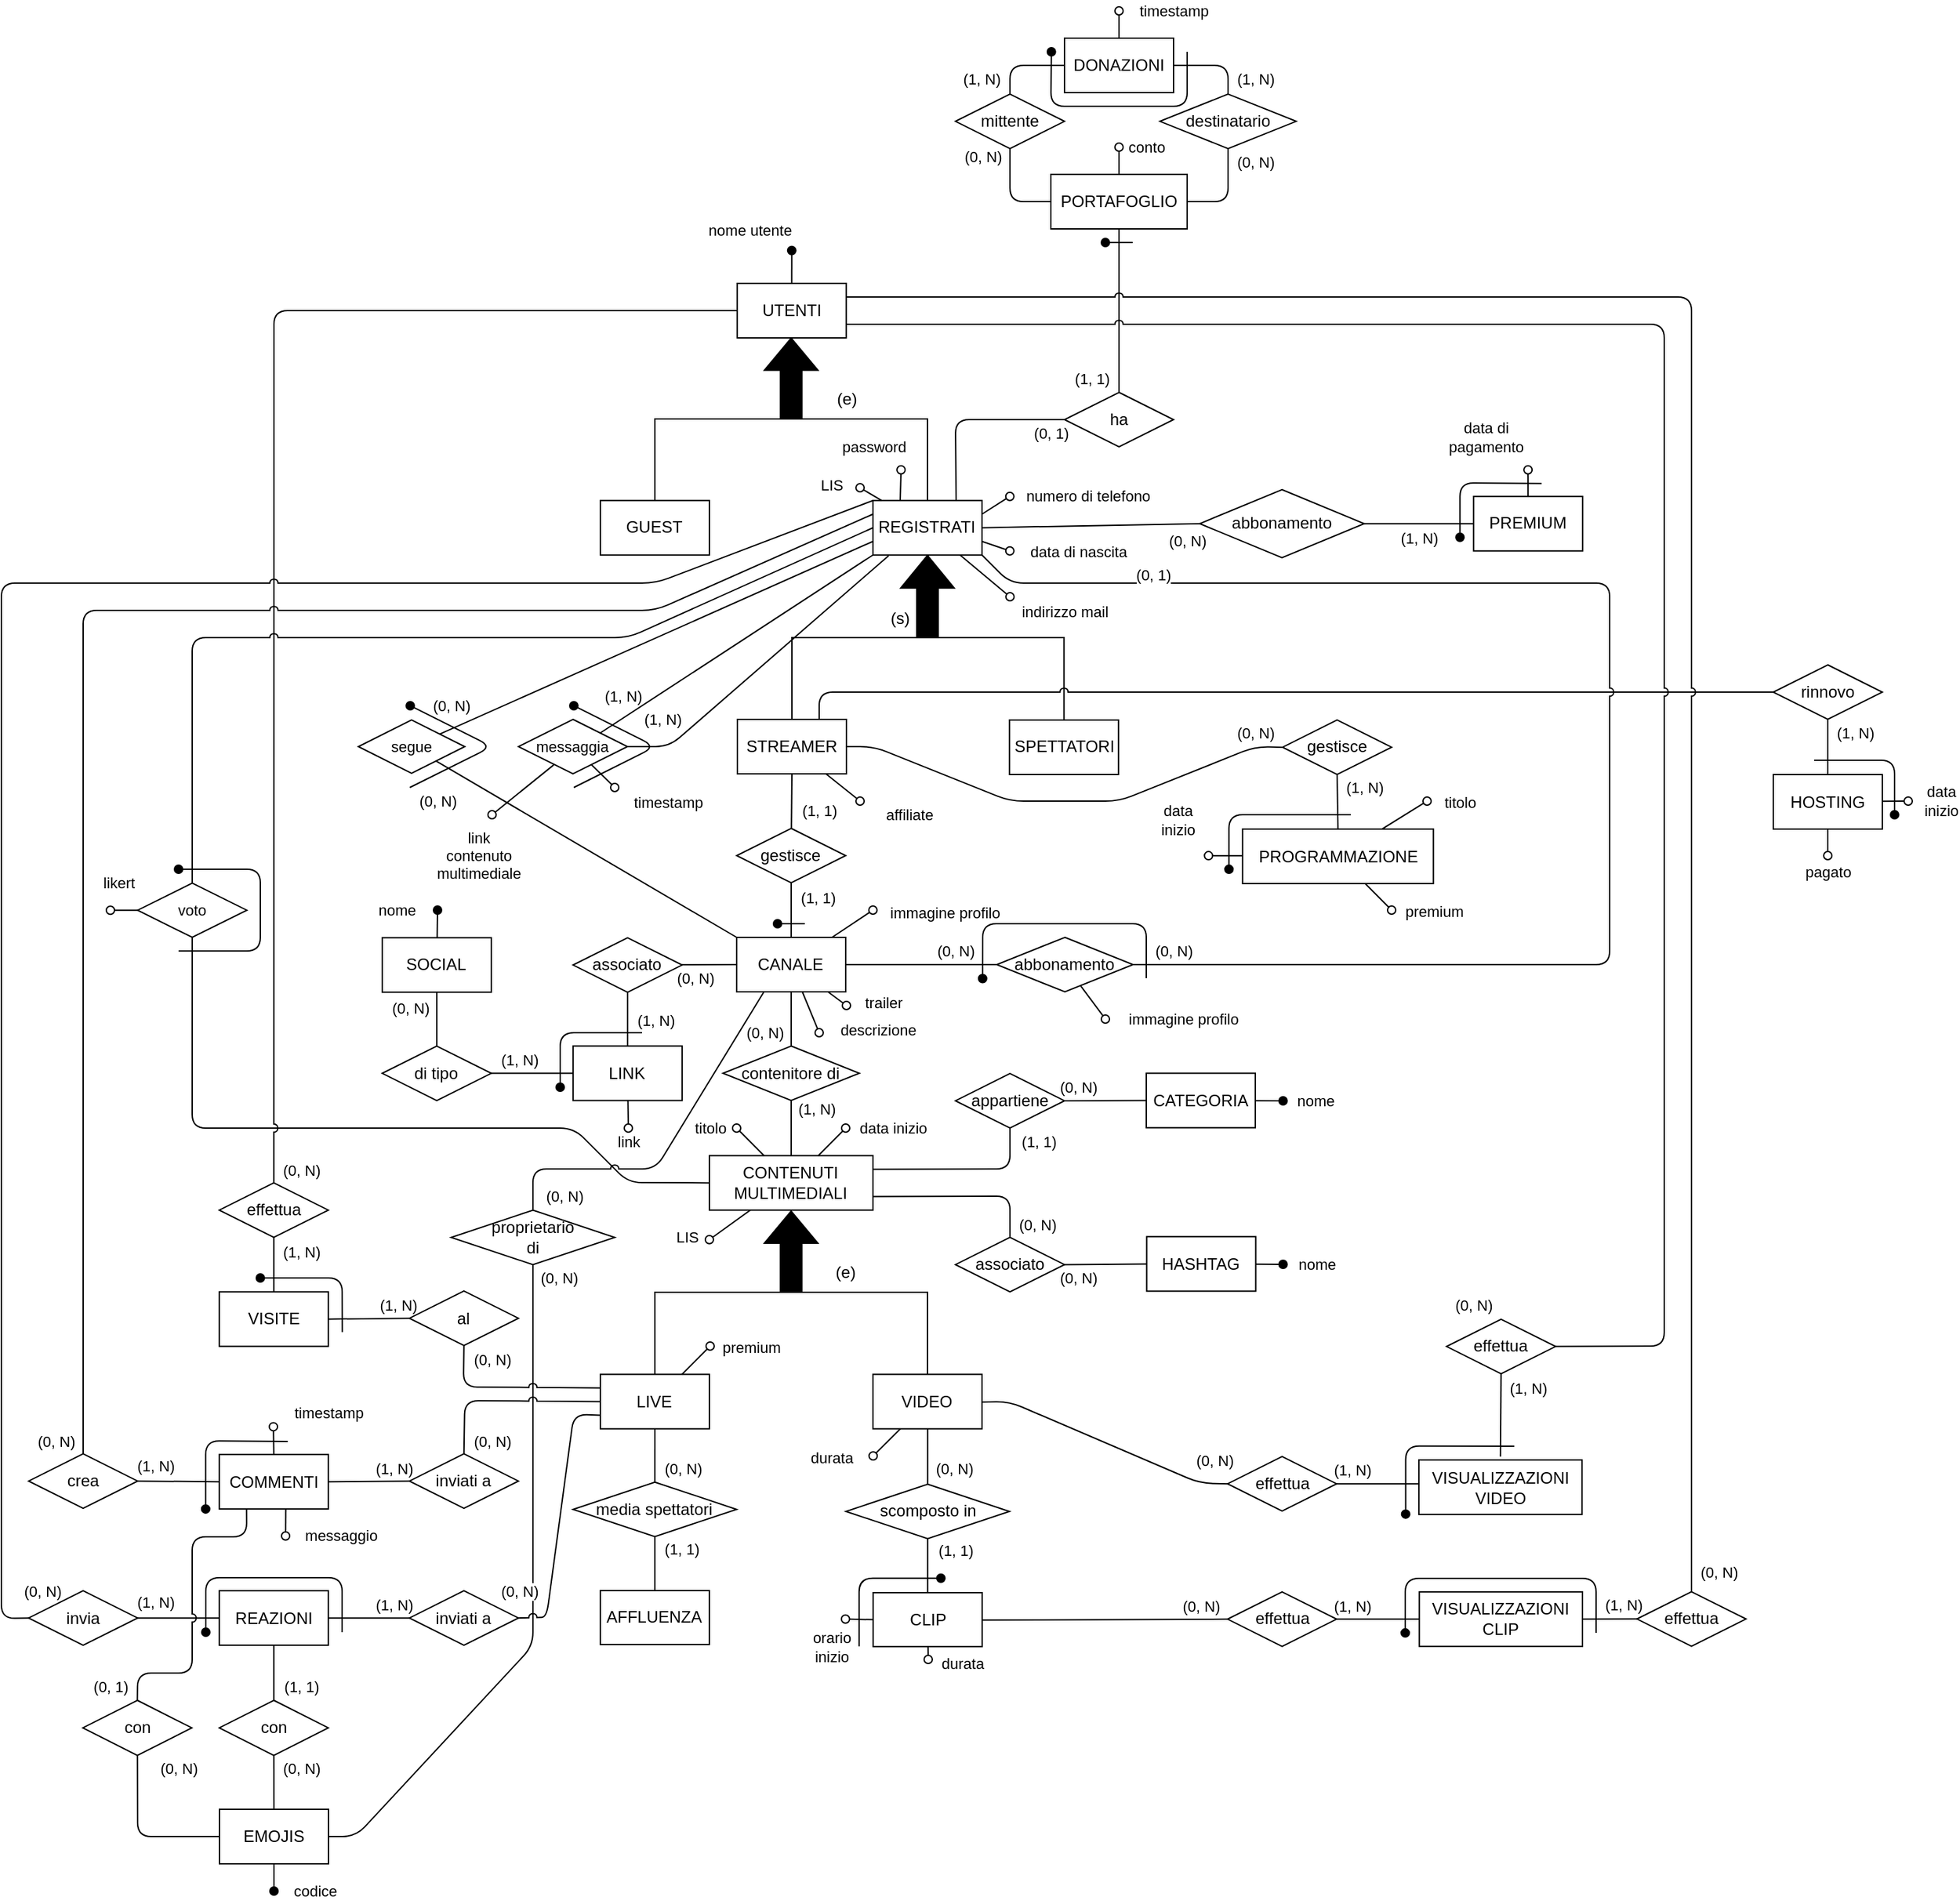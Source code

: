 <mxfile>
    <diagram id="4_nfnfdhDg5d41BVBWpk" name="Page-1">
        <mxGraphModel dx="2744" dy="2749" grid="1" gridSize="10" guides="1" tooltips="1" connect="1" arrows="1" fold="1" page="1" pageScale="1" pageWidth="1169" pageHeight="827" math="0" shadow="0">
            <root>
                <mxCell id="0"/>
                <mxCell id="1" parent="0"/>
                <mxCell id="828" value="" style="edgeStyle=none;shape=connector;rounded=1;fillStyle=auto;html=1;labelBackgroundColor=default;strokeColor=default;strokeWidth=1;fontFamily=Helvetica;fontSize=11;fontColor=default;endArrow=none;endFill=0;startSize=6;endSize=6;fillColor=#000000;exitX=1;exitY=0.5;exitDx=0;exitDy=0;entryX=0;entryY=0.5;entryDx=0;entryDy=0;" parent="1" source="832" target="833" edge="1">
                    <mxGeometry relative="1" as="geometry"/>
                </mxCell>
                <mxCell id="829" value="(0, N)" style="edgeLabel;html=1;align=center;verticalAlign=middle;resizable=0;points=[];fontSize=11;fontFamily=Helvetica;fontColor=default;" parent="828" vertex="1" connectable="0">
                    <mxGeometry x="0.426" y="1" relative="1" as="geometry">
                        <mxPoint x="-33" y="-9" as="offset"/>
                    </mxGeometry>
                </mxCell>
                <mxCell id="830" style="edgeStyle=none;html=1;exitX=0.5;exitY=1;exitDx=0;exitDy=0;endArrow=none;endFill=0;entryX=1;entryY=0.25;entryDx=0;entryDy=0;" parent="1" source="832" target="1040" edge="1">
                    <mxGeometry relative="1" as="geometry">
                        <Array as="points">
                            <mxPoint x="-1480" y="-830"/>
                        </Array>
                        <mxPoint x="-1570" y="-840" as="targetPoint"/>
                    </mxGeometry>
                </mxCell>
                <mxCell id="831" value="(1, 1)" style="edgeLabel;html=1;align=center;verticalAlign=middle;resizable=0;points=[];" parent="830" vertex="1" connectable="0">
                    <mxGeometry x="0.57" y="-3" relative="1" as="geometry">
                        <mxPoint x="93" y="-17" as="offset"/>
                    </mxGeometry>
                </mxCell>
                <mxCell id="832" value="appartiene" style="rhombus;whiteSpace=wrap;html=1;" parent="1" vertex="1">
                    <mxGeometry x="-1520" y="-900.02" width="80" height="40" as="geometry"/>
                </mxCell>
                <mxCell id="833" value="CATEGORIA" style="rounded=0;whiteSpace=wrap;html=1;" parent="1" vertex="1">
                    <mxGeometry x="-1380" y="-900.26" width="80" height="40" as="geometry"/>
                </mxCell>
                <mxCell id="834" value="" style="endArrow=oval;html=1;fillStyle=auto;strokeWidth=1;startSize=6;endSize=6;fillColor=#000000;startArrow=none;startFill=0;endFill=1;" parent="1" source="833" edge="1">
                    <mxGeometry width="50" height="50" relative="1" as="geometry">
                        <mxPoint x="-1627.5" y="-900.52" as="sourcePoint"/>
                        <mxPoint x="-1279.65" y="-880.02" as="targetPoint"/>
                    </mxGeometry>
                </mxCell>
                <mxCell id="835" value="nome" style="edgeLabel;html=1;align=center;verticalAlign=middle;resizable=0;points=[];" parent="834" vertex="1" connectable="0">
                    <mxGeometry x="0.479" y="1" relative="1" as="geometry">
                        <mxPoint x="29" y="1" as="offset"/>
                    </mxGeometry>
                </mxCell>
                <mxCell id="836" value="" style="edgeStyle=none;shape=connector;rounded=1;fillStyle=auto;html=1;labelBackgroundColor=default;strokeColor=default;strokeWidth=1;fontFamily=Helvetica;fontSize=11;fontColor=default;endArrow=none;endFill=0;startSize=6;endSize=6;fillColor=#000000;exitX=1;exitY=0.5;exitDx=0;exitDy=0;entryX=0;entryY=0.5;entryDx=0;entryDy=0;" parent="1" source="840" target="841" edge="1">
                    <mxGeometry relative="1" as="geometry"/>
                </mxCell>
                <mxCell id="837" value="(0, N)" style="edgeLabel;html=1;align=center;verticalAlign=middle;resizable=0;points=[];fontSize=11;fontFamily=Helvetica;fontColor=default;" parent="836" vertex="1" connectable="0">
                    <mxGeometry x="0.426" y="1" relative="1" as="geometry">
                        <mxPoint x="-33" y="11" as="offset"/>
                    </mxGeometry>
                </mxCell>
                <mxCell id="838" style="edgeStyle=none;html=1;exitX=0.5;exitY=0;exitDx=0;exitDy=0;endArrow=none;endFill=0;entryX=1;entryY=0.75;entryDx=0;entryDy=0;" parent="1" source="840" target="1040" edge="1">
                    <mxGeometry relative="1" as="geometry">
                        <mxPoint x="-1570" y="-810" as="targetPoint"/>
                        <Array as="points">
                            <mxPoint x="-1480" y="-810"/>
                        </Array>
                    </mxGeometry>
                </mxCell>
                <mxCell id="839" value="(0, N)" style="edgeLabel;html=1;align=center;verticalAlign=middle;resizable=0;points=[];" parent="838" vertex="1" connectable="0">
                    <mxGeometry x="0.57" y="-3" relative="1" as="geometry">
                        <mxPoint x="92" y="24" as="offset"/>
                    </mxGeometry>
                </mxCell>
                <mxCell id="840" value="associato" style="rhombus;whiteSpace=wrap;html=1;" parent="1" vertex="1">
                    <mxGeometry x="-1520.0" y="-779.8" width="80" height="40" as="geometry"/>
                </mxCell>
                <mxCell id="841" value="HASHTAG" style="rounded=0;whiteSpace=wrap;html=1;" parent="1" vertex="1">
                    <mxGeometry x="-1379.7" y="-780.31" width="80" height="40" as="geometry"/>
                </mxCell>
                <mxCell id="842" value="" style="endArrow=oval;html=1;fillStyle=auto;strokeWidth=1;startSize=6;endSize=6;fillColor=#000000;startArrow=none;startFill=0;endFill=1;" parent="1" source="841" edge="1">
                    <mxGeometry width="50" height="50" relative="1" as="geometry">
                        <mxPoint x="-1592.2" y="-540.17" as="sourcePoint"/>
                        <mxPoint x="-1279.65" y="-760.02" as="targetPoint"/>
                        <Array as="points"/>
                    </mxGeometry>
                </mxCell>
                <mxCell id="843" value="nome" style="edgeLabel;html=1;align=center;verticalAlign=middle;resizable=0;points=[];" parent="842" vertex="1" connectable="0">
                    <mxGeometry x="0.479" y="1" relative="1" as="geometry">
                        <mxPoint x="29" y="1" as="offset"/>
                    </mxGeometry>
                </mxCell>
                <mxCell id="913" style="edgeStyle=elbowEdgeStyle;html=1;exitX=0.5;exitY=1;exitDx=0;exitDy=0;entryX=0.5;entryY=0;entryDx=0;entryDy=0;endArrow=none;endFill=0;elbow=vertical;rounded=0;jumpStyle=arc;" parent="1" source="910" target="911" edge="1">
                    <mxGeometry relative="1" as="geometry">
                        <mxPoint x="-1620.12" y="-1381.64" as="sourcePoint"/>
                        <mxPoint x="-1700.13" y="-1321.64" as="targetPoint"/>
                    </mxGeometry>
                </mxCell>
                <mxCell id="914" style="edgeStyle=elbowEdgeStyle;elbow=vertical;html=1;exitX=0.5;exitY=1;exitDx=0;exitDy=0;entryX=0.5;entryY=0;entryDx=0;entryDy=0;endArrow=none;endFill=0;rounded=0;jumpStyle=arc;" parent="1" source="910" target="912" edge="1">
                    <mxGeometry relative="1" as="geometry"/>
                </mxCell>
                <mxCell id="910" value="UTENTI" style="whiteSpace=wrap;html=1;" parent="1" vertex="1">
                    <mxGeometry x="-1680.15" y="-1480" width="80" height="40" as="geometry"/>
                </mxCell>
                <mxCell id="911" value="GUEST" style="whiteSpace=wrap;html=1;" parent="1" vertex="1">
                    <mxGeometry x="-1780.54" y="-1320.64" width="80" height="40" as="geometry"/>
                </mxCell>
                <mxCell id="1015" value="(0, N)" style="edgeStyle=none;shape=connector;rounded=0;jumpStyle=arc;html=1;exitX=0;exitY=0.75;exitDx=0;exitDy=0;labelBackgroundColor=default;strokeColor=default;fontFamily=Helvetica;fontSize=11;fontColor=default;endArrow=none;endFill=0;elbow=vertical;" parent="1" source="912" target="1009" edge="1">
                    <mxGeometry x="1" y="49" relative="1" as="geometry">
                        <mxPoint x="-21" y="4" as="offset"/>
                    </mxGeometry>
                </mxCell>
                <mxCell id="1195" style="edgeStyle=none;jumpStyle=arc;html=1;endArrow=none;endFill=0;startArrow=none;" parent="1" source="1197" target="1196" edge="1">
                    <mxGeometry relative="1" as="geometry">
                        <mxPoint x="-1520.471" y="-1400" as="targetPoint"/>
                    </mxGeometry>
                </mxCell>
                <mxCell id="1204" value="(1, 1)" style="edgeLabel;html=1;align=center;verticalAlign=middle;resizable=0;points=[];" parent="1195" vertex="1" connectable="0">
                    <mxGeometry x="-0.396" y="2" relative="1" as="geometry">
                        <mxPoint x="-18" y="26" as="offset"/>
                    </mxGeometry>
                </mxCell>
                <mxCell id="912" value="REGISTRATI" style="whiteSpace=wrap;html=1;" parent="1" vertex="1">
                    <mxGeometry x="-1580.54" y="-1320.64" width="80" height="40" as="geometry"/>
                </mxCell>
                <mxCell id="915" value="" style="shape=singleArrow;whiteSpace=wrap;html=1;arrowWidth=0.4;arrowSize=0.4;rotation=-90;fillColor=#000000;" parent="1" vertex="1">
                    <mxGeometry x="-1670.02" y="-1430" width="58.96" height="39.32" as="geometry"/>
                </mxCell>
                <mxCell id="918" value="(e)" style="text;html=1;align=center;verticalAlign=middle;resizable=0;points=[];autosize=1;strokeColor=none;fillColor=none;" parent="1" vertex="1">
                    <mxGeometry x="-1620.35" y="-1410" width="40" height="30" as="geometry"/>
                </mxCell>
                <mxCell id="919" style="edgeStyle=elbowEdgeStyle;html=1;entryX=0.5;entryY=0;entryDx=0;entryDy=0;endArrow=none;endFill=0;elbow=vertical;rounded=0;jumpStyle=arc;" parent="1" source="912" target="921" edge="1">
                    <mxGeometry relative="1" as="geometry">
                        <mxPoint x="-1559.99" y="-1220" as="sourcePoint"/>
                        <mxPoint x="-1640" y="-1158" as="targetPoint"/>
                        <Array as="points">
                            <mxPoint x="-1540" y="-1220"/>
                        </Array>
                    </mxGeometry>
                </mxCell>
                <mxCell id="920" style="edgeStyle=elbowEdgeStyle;elbow=vertical;html=1;entryX=0.5;entryY=0;entryDx=0;entryDy=0;endArrow=none;endFill=0;rounded=0;jumpStyle=arc;exitX=0.5;exitY=1;exitDx=0;exitDy=0;" parent="1" source="912" target="922" edge="1">
                    <mxGeometry relative="1" as="geometry">
                        <mxPoint x="-1560" y="-1280" as="sourcePoint"/>
                        <Array as="points">
                            <mxPoint x="-1490" y="-1220"/>
                        </Array>
                    </mxGeometry>
                </mxCell>
                <mxCell id="1147" value="(0, N)" style="edgeStyle=none;jumpStyle=arc;html=1;exitX=1;exitY=0.5;exitDx=0;exitDy=0;endArrow=none;endFill=0;entryX=0;entryY=0.5;entryDx=0;entryDy=0;" parent="1" source="921" target="1154" edge="1">
                    <mxGeometry x="0.881" y="10" relative="1" as="geometry">
                        <mxPoint x="-1280" y="-1139.52" as="targetPoint"/>
                        <Array as="points">
                            <mxPoint x="-1580" y="-1140"/>
                            <mxPoint x="-1480" y="-1100"/>
                            <mxPoint x="-1400" y="-1100"/>
                            <mxPoint x="-1300" y="-1140"/>
                            <mxPoint x="-1290" y="-1140"/>
                        </Array>
                        <mxPoint as="offset"/>
                    </mxGeometry>
                </mxCell>
                <mxCell id="1241" style="edgeStyle=none;rounded=1;jumpStyle=arc;html=1;exitX=0.75;exitY=0;exitDx=0;exitDy=0;endArrow=none;endFill=0;entryX=0;entryY=0.5;entryDx=0;entryDy=0;" edge="1" parent="1" source="921" target="1242">
                    <mxGeometry relative="1" as="geometry">
                        <mxPoint x="-920" y="-1190" as="targetPoint"/>
                        <Array as="points">
                            <mxPoint x="-1620" y="-1180"/>
                        </Array>
                    </mxGeometry>
                </mxCell>
                <mxCell id="921" value="STREAMER" style="whiteSpace=wrap;html=1;" parent="1" vertex="1">
                    <mxGeometry x="-1680" y="-1160" width="80" height="40" as="geometry"/>
                </mxCell>
                <mxCell id="922" value="SPETTATORI" style="whiteSpace=wrap;html=1;" parent="1" vertex="1">
                    <mxGeometry x="-1480.35" y="-1159.52" width="80" height="40" as="geometry"/>
                </mxCell>
                <mxCell id="937" value="" style="endArrow=oval;html=1;fillStyle=auto;strokeWidth=1;startSize=6;endSize=6;fillColor=#000000;startArrow=none;startFill=0;endFill=1;exitX=0.5;exitY=0;exitDx=0;exitDy=0;" parent="1" source="910" edge="1">
                    <mxGeometry width="50" height="50" relative="1" as="geometry">
                        <mxPoint x="-1500.12" y="-898.98" as="sourcePoint"/>
                        <mxPoint x="-1640.12" y="-1504.16" as="targetPoint"/>
                    </mxGeometry>
                </mxCell>
                <mxCell id="938" value="nome utente" style="edgeLabel;html=1;align=center;verticalAlign=middle;resizable=0;points=[];" parent="937" vertex="1" connectable="0">
                    <mxGeometry x="0.479" y="1" relative="1" as="geometry">
                        <mxPoint x="-30" y="-21" as="offset"/>
                    </mxGeometry>
                </mxCell>
                <mxCell id="939" value="" style="endArrow=oval;html=1;fillStyle=auto;strokeWidth=1;startSize=6;endSize=6;fillColor=#000000;startArrow=none;startFill=0;endFill=0;exitX=0.25;exitY=0;exitDx=0;exitDy=0;" parent="1" source="912" edge="1">
                    <mxGeometry width="50" height="50" relative="1" as="geometry">
                        <mxPoint x="-1620.12" y="-1011.793" as="sourcePoint"/>
                        <mxPoint x="-1559.93" y="-1343.16" as="targetPoint"/>
                    </mxGeometry>
                </mxCell>
                <mxCell id="940" value="password" style="edgeLabel;html=1;align=center;verticalAlign=middle;resizable=0;points=[];" parent="939" vertex="1" connectable="0">
                    <mxGeometry x="0.479" y="1" relative="1" as="geometry">
                        <mxPoint x="-19" y="-23" as="offset"/>
                    </mxGeometry>
                </mxCell>
                <mxCell id="941" value="" style="endArrow=oval;html=1;fillStyle=auto;strokeWidth=1;startSize=6;endSize=6;fillColor=#000000;startArrow=none;startFill=0;endFill=0;" parent="1" source="912" edge="1">
                    <mxGeometry width="50" height="50" relative="1" as="geometry">
                        <mxPoint x="-1605.12" y="-1018.46" as="sourcePoint"/>
                        <mxPoint x="-1480" y="-1250" as="targetPoint"/>
                    </mxGeometry>
                </mxCell>
                <mxCell id="942" value="indirizzo mail" style="edgeLabel;html=1;align=center;verticalAlign=middle;resizable=0;points=[];" parent="941" vertex="1" connectable="0">
                    <mxGeometry x="0.479" y="1" relative="1" as="geometry">
                        <mxPoint x="49" y="19" as="offset"/>
                    </mxGeometry>
                </mxCell>
                <mxCell id="943" value="" style="endArrow=oval;html=1;fillStyle=auto;strokeWidth=1;startSize=6;endSize=6;fillColor=#000000;startArrow=none;startFill=0;endFill=0;exitX=1;exitY=0.25;exitDx=0;exitDy=0;" parent="1" source="912" edge="1">
                    <mxGeometry width="50" height="50" relative="1" as="geometry">
                        <mxPoint x="-1595.12" y="-1008.46" as="sourcePoint"/>
                        <mxPoint x="-1480.12" y="-1323.64" as="targetPoint"/>
                    </mxGeometry>
                </mxCell>
                <mxCell id="944" value="numero di telefono" style="edgeLabel;html=1;align=center;verticalAlign=middle;resizable=0;points=[];" parent="943" vertex="1" connectable="0">
                    <mxGeometry x="0.479" y="1" relative="1" as="geometry">
                        <mxPoint x="63" y="-3" as="offset"/>
                    </mxGeometry>
                </mxCell>
                <mxCell id="945" value="" style="endArrow=oval;html=1;fillStyle=auto;strokeWidth=1;startSize=6;endSize=6;fillColor=#000000;startArrow=none;startFill=0;endFill=0;exitX=1;exitY=0.75;exitDx=0;exitDy=0;" parent="1" source="912" edge="1">
                    <mxGeometry width="50" height="50" relative="1" as="geometry">
                        <mxPoint x="-1585.12" y="-998.46" as="sourcePoint"/>
                        <mxPoint x="-1480.12" y="-1283.64" as="targetPoint"/>
                    </mxGeometry>
                </mxCell>
                <mxCell id="946" value="data di nascita" style="edgeLabel;html=1;align=center;verticalAlign=middle;resizable=0;points=[];" parent="945" vertex="1" connectable="0">
                    <mxGeometry x="0.479" y="1" relative="1" as="geometry">
                        <mxPoint x="55" y="3" as="offset"/>
                    </mxGeometry>
                </mxCell>
                <mxCell id="972" value="abbonamento" style="rhombus;whiteSpace=wrap;html=1;" parent="1" vertex="1">
                    <mxGeometry x="-1340.77" y="-1328.64" width="120.65" height="50" as="geometry"/>
                </mxCell>
                <mxCell id="973" value="" style="endArrow=none;html=1;fillStyle=auto;strokeWidth=1;startSize=6;endSize=6;fillColor=#000000;exitX=0;exitY=0.5;exitDx=0;exitDy=0;entryX=1;entryY=0.5;entryDx=0;entryDy=0;jumpStyle=arc;" parent="1" source="972" target="912" edge="1">
                    <mxGeometry width="50" height="50" relative="1" as="geometry">
                        <mxPoint x="-1190.4" y="-1293.51" as="sourcePoint"/>
                        <mxPoint x="-1290.4" y="-1293.51" as="targetPoint"/>
                    </mxGeometry>
                </mxCell>
                <mxCell id="974" value="(0, N)" style="edgeLabel;html=1;align=center;verticalAlign=middle;resizable=0;points=[];" parent="973" vertex="1" connectable="0">
                    <mxGeometry x="0.545" relative="1" as="geometry">
                        <mxPoint x="114" y="10" as="offset"/>
                    </mxGeometry>
                </mxCell>
                <mxCell id="975" value="" style="endArrow=none;html=1;fillStyle=auto;strokeWidth=1;startSize=6;endSize=6;fillColor=#000000;exitX=0;exitY=0.5;exitDx=0;exitDy=0;entryX=1;entryY=0.5;entryDx=0;entryDy=0;" parent="1" source="977" target="972" edge="1">
                    <mxGeometry width="50" height="50" relative="1" as="geometry">
                        <mxPoint x="-1200.4" y="-1283.51" as="sourcePoint"/>
                        <mxPoint x="-1280.4" y="-1283.51" as="targetPoint"/>
                    </mxGeometry>
                </mxCell>
                <mxCell id="976" value="(1, N)" style="edgeLabel;html=1;align=center;verticalAlign=middle;resizable=0;points=[];" parent="975" vertex="1" connectable="0">
                    <mxGeometry x="0.545" relative="1" as="geometry">
                        <mxPoint x="22" y="10" as="offset"/>
                    </mxGeometry>
                </mxCell>
                <mxCell id="977" value="PREMIUM" style="rounded=0;whiteSpace=wrap;html=1;" parent="1" vertex="1">
                    <mxGeometry x="-1139.85" y="-1323.64" width="80" height="40" as="geometry"/>
                </mxCell>
                <mxCell id="978" value="" style="endArrow=oval;html=1;fillStyle=auto;strokeWidth=1;startSize=6;endSize=6;fillColor=#000000;startArrow=none;startFill=0;endFill=0;" parent="1" source="977" edge="1">
                    <mxGeometry width="50" height="50" relative="1" as="geometry">
                        <mxPoint x="-1139.85" y="-1323.64" as="sourcePoint"/>
                        <mxPoint x="-1099.93" y="-1343.16" as="targetPoint"/>
                    </mxGeometry>
                </mxCell>
                <mxCell id="979" value="data di&lt;br&gt;pagamento" style="edgeLabel;html=1;align=center;verticalAlign=middle;resizable=0;points=[];" parent="978" vertex="1" connectable="0">
                    <mxGeometry x="0.479" y="1" relative="1" as="geometry">
                        <mxPoint x="-30" y="-29" as="offset"/>
                    </mxGeometry>
                </mxCell>
                <mxCell id="980" value="" style="endArrow=oval;html=1;fillStyle=auto;strokeWidth=1;startSize=6;endSize=6;fillColor=#000000;startArrow=none;startFill=0;endFill=1;jumpStyle=none;" parent="1" edge="1">
                    <mxGeometry width="50" height="50" relative="1" as="geometry">
                        <mxPoint x="-1089.93" y="-1333.16" as="sourcePoint"/>
                        <mxPoint x="-1149.85" y="-1293.64" as="targetPoint"/>
                        <Array as="points">
                            <mxPoint x="-1149.85" y="-1333.64"/>
                        </Array>
                    </mxGeometry>
                </mxCell>
                <mxCell id="983" value="(1, N)" style="edgeLabel;html=1;align=center;verticalAlign=middle;resizable=0;points=[];fontSize=11;fontFamily=Helvetica;fontColor=default;" parent="1" vertex="1" connectable="0">
                    <mxGeometry x="-1770.004" y="-1179.998" as="geometry">
                        <mxPoint x="6" y="3" as="offset"/>
                    </mxGeometry>
                </mxCell>
                <mxCell id="986" style="edgeStyle=none;shape=connector;rounded=1;fillStyle=auto;html=1;labelBackgroundColor=default;strokeColor=default;strokeWidth=1;fontFamily=Helvetica;fontSize=11;fontColor=default;endArrow=none;endFill=0;startSize=6;endSize=6;fillColor=#000000;startArrow=oval;startFill=0;" parent="1" target="989" edge="1">
                    <mxGeometry relative="1" as="geometry">
                        <mxPoint x="-1820.498" y="-1110" as="targetPoint"/>
                        <mxPoint x="-1770" y="-1110" as="sourcePoint"/>
                    </mxGeometry>
                </mxCell>
                <mxCell id="987" value="timestamp" style="edgeLabel;html=1;align=center;verticalAlign=middle;resizable=0;points=[];fontSize=11;fontFamily=Helvetica;fontColor=default;" parent="986" vertex="1" connectable="0">
                    <mxGeometry x="-0.257" y="1" relative="1" as="geometry">
                        <mxPoint x="46" y="16" as="offset"/>
                    </mxGeometry>
                </mxCell>
                <mxCell id="988" value="(1, N)" style="edgeLabel;html=1;align=center;verticalAlign=middle;resizable=0;points=[];fontSize=11;fontFamily=Helvetica;fontColor=default;" parent="1" vertex="1" connectable="0">
                    <mxGeometry x="-1729.997" y="-1130.0" as="geometry">
                        <mxPoint x="-5" y="-30" as="offset"/>
                    </mxGeometry>
                </mxCell>
                <mxCell id="992" style="shape=connector;rounded=0;jumpStyle=arc;elbow=vertical;html=1;exitX=1;exitY=0;exitDx=0;exitDy=0;entryX=0;entryY=1;entryDx=0;entryDy=0;labelBackgroundColor=default;strokeColor=default;fontFamily=Helvetica;fontSize=11;fontColor=default;endArrow=none;endFill=0;" parent="1" source="989" target="912" edge="1">
                    <mxGeometry relative="1" as="geometry"/>
                </mxCell>
                <mxCell id="993" style="edgeStyle=none;shape=connector;rounded=1;jumpStyle=arc;html=1;exitX=1;exitY=0.5;exitDx=0;exitDy=0;entryX=0.144;entryY=1.012;entryDx=0;entryDy=0;labelBackgroundColor=default;strokeColor=default;fontFamily=Helvetica;fontSize=11;fontColor=default;endArrow=none;endFill=0;elbow=vertical;entryPerimeter=0;" parent="1" source="989" target="912" edge="1">
                    <mxGeometry relative="1" as="geometry">
                        <Array as="points">
                            <mxPoint x="-1730" y="-1140"/>
                        </Array>
                    </mxGeometry>
                </mxCell>
                <mxCell id="989" value="messaggia" style="rhombus;whiteSpace=wrap;html=1;fontFamily=Helvetica;fontSize=11;fontColor=default;" parent="1" vertex="1">
                    <mxGeometry x="-1840.62" y="-1160" width="80" height="40" as="geometry"/>
                </mxCell>
                <mxCell id="990" value="" style="endArrow=oval;html=1;fillStyle=auto;strokeWidth=1;startSize=6;endSize=6;fillColor=#000000;startArrow=none;startFill=0;endFill=1;jumpStyle=none;" parent="1" edge="1">
                    <mxGeometry width="50" height="50" relative="1" as="geometry">
                        <mxPoint x="-1800" y="-1110" as="sourcePoint"/>
                        <mxPoint x="-1800" y="-1170" as="targetPoint"/>
                        <Array as="points">
                            <mxPoint x="-1740" y="-1140"/>
                            <mxPoint x="-1800" y="-1170"/>
                        </Array>
                    </mxGeometry>
                </mxCell>
                <mxCell id="994" value="" style="edgeStyle=none;shape=connector;rounded=1;fillStyle=auto;html=1;labelBackgroundColor=default;strokeColor=default;strokeWidth=1;fontFamily=Helvetica;fontSize=11;fontColor=default;endArrow=none;startSize=6;endSize=6;fillColor=#000000;exitX=0.5;exitY=1;exitDx=0;exitDy=0;" parent="1" source="921" target="998" edge="1">
                    <mxGeometry relative="1" as="geometry">
                        <mxPoint x="-1479.99" y="-1120" as="sourcePoint"/>
                    </mxGeometry>
                </mxCell>
                <mxCell id="995" value="(1, 1)" style="edgeLabel;html=1;align=center;verticalAlign=middle;resizable=0;points=[];fontSize=11;fontFamily=Helvetica;fontColor=default;" parent="994" vertex="1" connectable="0">
                    <mxGeometry x="-0.268" y="1" relative="1" as="geometry">
                        <mxPoint x="19" y="12" as="offset"/>
                    </mxGeometry>
                </mxCell>
                <mxCell id="996" value="" style="edgeStyle=none;shape=connector;rounded=1;fillStyle=auto;html=1;labelBackgroundColor=default;strokeColor=default;strokeWidth=1;fontFamily=Helvetica;fontSize=11;fontColor=default;endArrow=none;startSize=6;endSize=6;fillColor=#000000;" parent="1" source="998" target="1000" edge="1">
                    <mxGeometry relative="1" as="geometry"/>
                </mxCell>
                <mxCell id="997" value="(1, 1)" style="edgeLabel;html=1;align=center;verticalAlign=middle;resizable=0;points=[];fontSize=11;fontFamily=Helvetica;fontColor=default;" parent="996" vertex="1" connectable="0">
                    <mxGeometry x="-0.327" y="1" relative="1" as="geometry">
                        <mxPoint x="18" y="-3" as="offset"/>
                    </mxGeometry>
                </mxCell>
                <mxCell id="998" value="gestisce" style="rhombus;whiteSpace=wrap;html=1;" parent="1" vertex="1">
                    <mxGeometry x="-1680.54" y="-1080" width="80" height="40" as="geometry"/>
                </mxCell>
                <mxCell id="1016" style="edgeStyle=none;shape=connector;rounded=0;jumpStyle=arc;html=1;exitX=0;exitY=0;exitDx=0;exitDy=0;labelBackgroundColor=default;strokeColor=default;fontFamily=Helvetica;fontSize=11;fontColor=default;endArrow=none;endFill=0;elbow=vertical;" parent="1" source="1000" target="1009" edge="1">
                    <mxGeometry relative="1" as="geometry"/>
                </mxCell>
                <mxCell id="1017" value="(0, N)" style="edgeLabel;html=1;align=center;verticalAlign=middle;resizable=0;points=[];fontSize=11;fontFamily=Helvetica;fontColor=default;" parent="1016" vertex="1" connectable="0">
                    <mxGeometry x="0.528" y="1" relative="1" as="geometry">
                        <mxPoint x="-41" y="-72" as="offset"/>
                    </mxGeometry>
                </mxCell>
                <mxCell id="1188" style="edgeStyle=none;html=1;exitX=0.5;exitY=1;exitDx=0;exitDy=0;endArrow=none;endFill=0;jumpStyle=arc;startArrow=none;" parent="1" source="1190" target="1169" edge="1">
                    <mxGeometry relative="1" as="geometry">
                        <Array as="points">
                            <mxPoint x="-1830" y="-480"/>
                            <mxPoint x="-1960" y="-340"/>
                        </Array>
                    </mxGeometry>
                </mxCell>
                <mxCell id="1193" value="(0, N)" style="edgeLabel;html=1;align=center;verticalAlign=middle;resizable=0;points=[];" parent="1188" vertex="1" connectable="0">
                    <mxGeometry x="-0.931" y="-1" relative="1" as="geometry">
                        <mxPoint x="20" y="-7" as="offset"/>
                    </mxGeometry>
                </mxCell>
                <mxCell id="1000" value="CANALE" style="rounded=0;whiteSpace=wrap;html=1;" parent="1" vertex="1">
                    <mxGeometry x="-1680.54" y="-1000" width="80" height="40" as="geometry"/>
                </mxCell>
                <mxCell id="1001" value="" style="endArrow=oval;html=1;fillStyle=auto;strokeWidth=1;startSize=6;endSize=6;fillColor=#000000;startArrow=none;startFill=0;endFill=0;" parent="1" source="1000" edge="1">
                    <mxGeometry width="50" height="50" relative="1" as="geometry">
                        <mxPoint x="-1590.54" y="-973.573" as="sourcePoint"/>
                        <mxPoint x="-1580.55" y="-1020" as="targetPoint"/>
                    </mxGeometry>
                </mxCell>
                <mxCell id="1002" value="immagine profilo" style="edgeLabel;html=1;align=center;verticalAlign=middle;resizable=0;points=[];" parent="1001" vertex="1" connectable="0">
                    <mxGeometry x="0.479" y="1" relative="1" as="geometry">
                        <mxPoint x="61" y="-3" as="offset"/>
                    </mxGeometry>
                </mxCell>
                <mxCell id="1003" value="" style="endArrow=oval;html=1;fillStyle=auto;strokeWidth=1;startSize=6;endSize=6;fillColor=#000000;startArrow=none;startFill=0;endFill=1;" parent="1" edge="1">
                    <mxGeometry width="50" height="50" relative="1" as="geometry">
                        <mxPoint x="-1630.54" y="-1010" as="sourcePoint"/>
                        <mxPoint x="-1650.54" y="-1010" as="targetPoint"/>
                    </mxGeometry>
                </mxCell>
                <mxCell id="1004" value="" style="endArrow=oval;html=1;fillStyle=auto;strokeWidth=1;startSize=6;endSize=6;fillColor=#000000;startArrow=none;startFill=0;endFill=0;" parent="1" source="1000" edge="1">
                    <mxGeometry width="50" height="50" relative="1" as="geometry">
                        <mxPoint x="-1590.54" y="-990" as="sourcePoint"/>
                        <mxPoint x="-1600" y="-950" as="targetPoint"/>
                    </mxGeometry>
                </mxCell>
                <mxCell id="1005" value="trailer" style="edgeLabel;html=1;align=center;verticalAlign=middle;resizable=0;points=[];" parent="1004" vertex="1" connectable="0">
                    <mxGeometry x="0.479" y="1" relative="1" as="geometry">
                        <mxPoint x="30" y="1" as="offset"/>
                    </mxGeometry>
                </mxCell>
                <mxCell id="1006" value="" style="endArrow=oval;html=1;fillStyle=auto;strokeWidth=1;startSize=6;endSize=6;fillColor=#000000;startArrow=none;startFill=0;endFill=0;" parent="1" source="1000" edge="1">
                    <mxGeometry width="50" height="50" relative="1" as="geometry">
                        <mxPoint x="-1580.54" y="-980" as="sourcePoint"/>
                        <mxPoint x="-1620" y="-930" as="targetPoint"/>
                    </mxGeometry>
                </mxCell>
                <mxCell id="1007" value="descrizione" style="edgeLabel;html=1;align=center;verticalAlign=middle;resizable=0;points=[];" parent="1006" vertex="1" connectable="0">
                    <mxGeometry x="0.479" y="1" relative="1" as="geometry">
                        <mxPoint x="45" y="6" as="offset"/>
                    </mxGeometry>
                </mxCell>
                <mxCell id="1009" value="segue" style="rhombus;whiteSpace=wrap;html=1;fontFamily=Helvetica;fontSize=11;fontColor=default;" parent="1" vertex="1">
                    <mxGeometry x="-1958.1" y="-1159.52" width="78.1" height="39.05" as="geometry"/>
                </mxCell>
                <mxCell id="1012" value="" style="endArrow=oval;html=1;fillStyle=auto;strokeWidth=1;startSize=6;endSize=6;fillColor=#000000;startArrow=none;startFill=0;endFill=1;jumpStyle=none;" parent="1" edge="1">
                    <mxGeometry width="50" height="50" relative="1" as="geometry">
                        <mxPoint x="-1920.3" y="-1110" as="sourcePoint"/>
                        <mxPoint x="-1920" y="-1170" as="targetPoint"/>
                        <Array as="points">
                            <mxPoint x="-1920.3" y="-1110"/>
                            <mxPoint x="-1860" y="-1140"/>
                        </Array>
                    </mxGeometry>
                </mxCell>
                <mxCell id="1018" value="" style="edgeStyle=none;shape=connector;rounded=1;fillStyle=auto;html=1;labelBackgroundColor=default;strokeColor=default;strokeWidth=1;fontFamily=Helvetica;fontSize=11;fontColor=default;endArrow=none;endFill=0;startSize=6;endSize=6;fillColor=#000000;" parent="1" source="1022" edge="1">
                    <mxGeometry relative="1" as="geometry">
                        <mxPoint x="-1680.55" y="-980" as="targetPoint"/>
                    </mxGeometry>
                </mxCell>
                <mxCell id="1019" value="(0, N)" style="edgeLabel;html=1;align=center;verticalAlign=middle;resizable=0;points=[];fontSize=11;fontFamily=Helvetica;fontColor=default;" parent="1018" vertex="1" connectable="0">
                    <mxGeometry x="-0.3" y="1" relative="1" as="geometry">
                        <mxPoint x="-4" y="11" as="offset"/>
                    </mxGeometry>
                </mxCell>
                <mxCell id="1020" value="" style="edgeStyle=none;shape=connector;rounded=1;fillStyle=auto;html=1;labelBackgroundColor=default;strokeColor=default;strokeWidth=1;fontFamily=Helvetica;fontSize=11;fontColor=default;endArrow=none;endFill=0;startSize=6;endSize=6;fillColor=#000000;exitX=0.5;exitY=1;exitDx=0;exitDy=0;" parent="1" source="1022" target="1023" edge="1">
                    <mxGeometry relative="1" as="geometry"/>
                </mxCell>
                <mxCell id="1021" value="(1, N)" style="edgeLabel;html=1;align=center;verticalAlign=middle;resizable=0;points=[];fontSize=11;fontFamily=Helvetica;fontColor=default;" parent="1020" vertex="1" connectable="0">
                    <mxGeometry x="0.426" y="1" relative="1" as="geometry">
                        <mxPoint x="19" y="-8" as="offset"/>
                    </mxGeometry>
                </mxCell>
                <mxCell id="1022" value="associato" style="rhombus;whiteSpace=wrap;html=1;" parent="1" vertex="1">
                    <mxGeometry x="-1800.55" y="-999.74" width="80" height="40" as="geometry"/>
                </mxCell>
                <mxCell id="1023" value="LINK" style="rounded=0;whiteSpace=wrap;html=1;" parent="1" vertex="1">
                    <mxGeometry x="-1800.56" y="-920.24" width="80" height="40" as="geometry"/>
                </mxCell>
                <mxCell id="1024" value="" style="endArrow=oval;html=1;fillStyle=auto;strokeWidth=1;startSize=6;endSize=6;fillColor=#000000;startArrow=none;startFill=0;endFill=0;" parent="1" source="1023" edge="1">
                    <mxGeometry width="50" height="50" relative="1" as="geometry">
                        <mxPoint x="-1740.56" y="-900.24" as="sourcePoint"/>
                        <mxPoint x="-1760" y="-860" as="targetPoint"/>
                    </mxGeometry>
                </mxCell>
                <mxCell id="1025" value="link" style="edgeLabel;html=1;align=center;verticalAlign=middle;resizable=0;points=[];" parent="1024" vertex="1" connectable="0">
                    <mxGeometry x="0.479" y="1" relative="1" as="geometry">
                        <mxPoint x="-1" y="15" as="offset"/>
                    </mxGeometry>
                </mxCell>
                <mxCell id="1026" value="" style="edgeStyle=none;shape=connector;rounded=1;fillStyle=auto;html=1;labelBackgroundColor=default;strokeColor=default;strokeWidth=1;fontFamily=Helvetica;fontSize=11;fontColor=default;endArrow=none;endFill=0;startSize=6;endSize=6;fillColor=#000000;" parent="1" source="1030" target="1031" edge="1">
                    <mxGeometry relative="1" as="geometry"/>
                </mxCell>
                <mxCell id="1027" value="(0, N)" style="edgeLabel;html=1;align=center;verticalAlign=middle;resizable=0;points=[];fontSize=11;fontFamily=Helvetica;fontColor=default;" parent="1026" vertex="1" connectable="0">
                    <mxGeometry x="0.426" y="1" relative="1" as="geometry">
                        <mxPoint x="-19" as="offset"/>
                    </mxGeometry>
                </mxCell>
                <mxCell id="1028" value="" style="edgeStyle=none;shape=connector;rounded=1;fillStyle=auto;html=1;labelBackgroundColor=default;strokeColor=default;strokeWidth=1;fontFamily=Helvetica;fontSize=11;fontColor=default;endArrow=none;endFill=0;startSize=6;endSize=6;fillColor=#000000;jumpStyle=arc;" parent="1" source="1030" target="1023" edge="1">
                    <mxGeometry relative="1" as="geometry"/>
                </mxCell>
                <mxCell id="1029" value="(1, N)" style="edgeLabel;html=1;align=center;verticalAlign=middle;resizable=0;points=[];fontSize=11;fontFamily=Helvetica;fontColor=default;" parent="1028" vertex="1" connectable="0">
                    <mxGeometry x="-0.252" y="2" relative="1" as="geometry">
                        <mxPoint x="-2" y="-8" as="offset"/>
                    </mxGeometry>
                </mxCell>
                <mxCell id="1030" value="di tipo" style="rhombus;whiteSpace=wrap;html=1;" parent="1" vertex="1">
                    <mxGeometry x="-1940.55" y="-920.24" width="80" height="40" as="geometry"/>
                </mxCell>
                <mxCell id="1031" value="SOCIAL" style="rounded=0;whiteSpace=wrap;html=1;" parent="1" vertex="1">
                    <mxGeometry x="-1940.55" y="-999.74" width="80" height="40" as="geometry"/>
                </mxCell>
                <mxCell id="1032" value="" style="endArrow=oval;html=1;fillStyle=auto;strokeWidth=1;startSize=6;endSize=6;fillColor=#000000;startArrow=none;startFill=0;endFill=1;" parent="1" source="1031" edge="1">
                    <mxGeometry width="50" height="50" relative="1" as="geometry">
                        <mxPoint x="-1900.55" y="-989.74" as="sourcePoint"/>
                        <mxPoint x="-1900" y="-1020" as="targetPoint"/>
                    </mxGeometry>
                </mxCell>
                <mxCell id="1033" value="nome" style="edgeLabel;html=1;align=center;verticalAlign=middle;resizable=0;points=[];fontSize=11;fontFamily=Helvetica;fontColor=default;" parent="1032" vertex="1" connectable="0">
                    <mxGeometry x="0.621" y="-1" relative="1" as="geometry">
                        <mxPoint x="-31" y="-4" as="offset"/>
                    </mxGeometry>
                </mxCell>
                <mxCell id="1034" value="" style="endArrow=oval;html=1;fillStyle=auto;strokeWidth=1;startSize=6;endSize=6;fillColor=#000000;startArrow=none;startFill=0;endFill=1;jumpStyle=none;" parent="1" edge="1">
                    <mxGeometry width="50" height="50" relative="1" as="geometry">
                        <mxPoint x="-1750" y="-930" as="sourcePoint"/>
                        <mxPoint x="-1810" y="-890" as="targetPoint"/>
                        <Array as="points">
                            <mxPoint x="-1810" y="-930"/>
                        </Array>
                    </mxGeometry>
                </mxCell>
                <mxCell id="1035" value="" style="edgeStyle=none;shape=connector;rounded=1;fillStyle=auto;html=1;labelBackgroundColor=default;strokeColor=default;strokeWidth=1;fontFamily=Helvetica;fontSize=11;fontColor=default;endArrow=none;startSize=6;endSize=6;fillColor=#000000;entryX=0.5;entryY=0;entryDx=0;entryDy=0;exitX=0.5;exitY=1;exitDx=0;exitDy=0;" parent="1" source="1000" target="1037" edge="1">
                    <mxGeometry relative="1" as="geometry">
                        <mxPoint x="-1640.19" y="-940" as="sourcePoint"/>
                        <mxPoint x="-1639.19" y="-900" as="targetPoint"/>
                    </mxGeometry>
                </mxCell>
                <mxCell id="1036" value="(0, N)" style="edgeLabel;html=1;align=center;verticalAlign=middle;resizable=0;points=[];fontSize=11;fontFamily=Helvetica;fontColor=default;" parent="1035" vertex="1" connectable="0">
                    <mxGeometry x="-0.303" relative="1" as="geometry">
                        <mxPoint x="-20" y="16" as="offset"/>
                    </mxGeometry>
                </mxCell>
                <mxCell id="1037" value="contenitore di" style="rhombus;whiteSpace=wrap;html=1;" parent="1" vertex="1">
                    <mxGeometry x="-1690.54" y="-920.24" width="100" height="40" as="geometry"/>
                </mxCell>
                <mxCell id="1038" value="" style="edgeStyle=none;shape=connector;rounded=1;fillStyle=auto;html=1;labelBackgroundColor=default;strokeColor=default;strokeWidth=1;fontFamily=Helvetica;fontSize=11;fontColor=default;endArrow=none;endFill=0;startSize=6;endSize=6;fillColor=#000000;" parent="1" source="1040" target="1037" edge="1">
                    <mxGeometry relative="1" as="geometry">
                        <mxPoint x="-1641.065" y="-700.22" as="sourcePoint"/>
                    </mxGeometry>
                </mxCell>
                <mxCell id="1039" value="(1, N)" style="edgeLabel;html=1;align=center;verticalAlign=middle;resizable=0;points=[];fontSize=11;fontFamily=Helvetica;fontColor=default;" parent="1038" vertex="1" connectable="0">
                    <mxGeometry x="0.534" y="1" relative="1" as="geometry">
                        <mxPoint x="19" y="-3" as="offset"/>
                    </mxGeometry>
                </mxCell>
                <mxCell id="1227" style="edgeStyle=none;html=1;exitX=0;exitY=0.5;exitDx=0;exitDy=0;endArrow=none;endFill=0;entryX=0.5;entryY=1;entryDx=0;entryDy=0;jumpStyle=arc;" edge="1" parent="1" source="1040" target="1228">
                    <mxGeometry relative="1" as="geometry">
                        <mxPoint x="-2080" y="-1000" as="targetPoint"/>
                        <Array as="points">
                            <mxPoint x="-1760" y="-820"/>
                            <mxPoint x="-1800" y="-860"/>
                            <mxPoint x="-2080" y="-860"/>
                            <mxPoint x="-2080" y="-980"/>
                        </Array>
                    </mxGeometry>
                </mxCell>
                <mxCell id="1040" value="CONTENUTI&lt;br&gt;MULTIMEDIALI" style="rounded=0;whiteSpace=wrap;html=1;" parent="1" vertex="1">
                    <mxGeometry x="-1700.54" y="-839.78" width="120" height="40" as="geometry"/>
                </mxCell>
                <mxCell id="1041" value="" style="endArrow=oval;html=1;fillStyle=auto;strokeWidth=1;startSize=6;endSize=6;fillColor=#000000;startArrow=none;startFill=0;endFill=0;" parent="1" source="1040" edge="1">
                    <mxGeometry width="50" height="50" relative="1" as="geometry">
                        <mxPoint x="-1615.94" y="-863.343" as="sourcePoint"/>
                        <mxPoint x="-1680.55" y="-860" as="targetPoint"/>
                    </mxGeometry>
                </mxCell>
                <mxCell id="1042" value="titolo" style="edgeLabel;html=1;align=center;verticalAlign=middle;resizable=0;points=[];" parent="1041" vertex="1" connectable="0">
                    <mxGeometry x="0.479" y="1" relative="1" as="geometry">
                        <mxPoint x="-24" y="-6" as="offset"/>
                    </mxGeometry>
                </mxCell>
                <mxCell id="1043" value="" style="endArrow=oval;html=1;fillStyle=auto;strokeWidth=1;startSize=6;endSize=6;fillColor=#000000;startArrow=none;startFill=0;endFill=0;" parent="1" source="1040" edge="1">
                    <mxGeometry width="50" height="50" relative="1" as="geometry">
                        <mxPoint x="-1765.94" y="-1003.343" as="sourcePoint"/>
                        <mxPoint x="-1600.55" y="-860" as="targetPoint"/>
                    </mxGeometry>
                </mxCell>
                <mxCell id="1044" value="data inizio" style="edgeLabel;html=1;align=center;verticalAlign=middle;resizable=0;points=[];" parent="1043" vertex="1" connectable="0">
                    <mxGeometry x="0.479" y="1" relative="1" as="geometry">
                        <mxPoint x="40" y="-5" as="offset"/>
                    </mxGeometry>
                </mxCell>
                <mxCell id="1047" value="" style="shape=singleArrow;whiteSpace=wrap;html=1;arrowWidth=0.4;arrowSize=0.4;rotation=-90;fillColor=#000000;" parent="1" vertex="1">
                    <mxGeometry x="-1570.55" y="-1270.01" width="60.02" height="39.32" as="geometry"/>
                </mxCell>
                <mxCell id="1048" value="(s)" style="text;html=1;align=center;verticalAlign=middle;resizable=0;points=[];autosize=1;strokeColor=none;fillColor=none;" parent="1" vertex="1">
                    <mxGeometry x="-1580.54" y="-1249.02" width="40" height="30" as="geometry"/>
                </mxCell>
                <mxCell id="1050" style="edgeStyle=elbowEdgeStyle;html=1;exitX=0.5;exitY=1;exitDx=0;exitDy=0;entryX=0.5;entryY=0;entryDx=0;entryDy=0;endArrow=none;endFill=0;elbow=vertical;rounded=0;jumpStyle=arc;" parent="1" target="1052" edge="1">
                    <mxGeometry relative="1" as="geometry">
                        <mxPoint x="-1640.54" y="-799.78" as="sourcePoint"/>
                        <mxPoint x="-1700.55" y="-677.26" as="targetPoint"/>
                    </mxGeometry>
                </mxCell>
                <mxCell id="1051" style="edgeStyle=elbowEdgeStyle;elbow=vertical;html=1;exitX=0.5;exitY=1;exitDx=0;exitDy=0;entryX=0.5;entryY=0;entryDx=0;entryDy=0;endArrow=none;endFill=0;rounded=0;jumpStyle=arc;" parent="1" target="1053" edge="1">
                    <mxGeometry relative="1" as="geometry">
                        <mxPoint x="-1640.54" y="-799.78" as="sourcePoint"/>
                    </mxGeometry>
                </mxCell>
                <mxCell id="1052" value="LIVE" style="whiteSpace=wrap;html=1;" parent="1" vertex="1">
                    <mxGeometry x="-1780.54" y="-679.26" width="80" height="40" as="geometry"/>
                </mxCell>
                <mxCell id="1053" value="VIDEO" style="whiteSpace=wrap;html=1;" parent="1" vertex="1">
                    <mxGeometry x="-1580.54" y="-679.26" width="80" height="40" as="geometry"/>
                </mxCell>
                <mxCell id="1054" value="" style="shape=singleArrow;whiteSpace=wrap;html=1;arrowWidth=0.4;arrowSize=0.4;rotation=-90;fillColor=#000000;" parent="1" vertex="1">
                    <mxGeometry x="-1670.05" y="-789.24" width="58.96" height="39.32" as="geometry"/>
                </mxCell>
                <mxCell id="1055" value="(e)" style="text;html=1;align=center;verticalAlign=middle;resizable=0;points=[];autosize=1;strokeColor=none;fillColor=none;" parent="1" vertex="1">
                    <mxGeometry x="-1620.54" y="-768.78" width="40" height="30" as="geometry"/>
                </mxCell>
                <mxCell id="1056" style="edgeStyle=none;html=1;exitX=0;exitY=0.5;exitDx=0;exitDy=0;entryX=1;entryY=0.5;entryDx=0;entryDy=0;endArrow=none;endFill=0;" parent="1" source="1059" target="1061" edge="1">
                    <mxGeometry relative="1" as="geometry"/>
                </mxCell>
                <mxCell id="1057" value="(1, N)" style="edgeLabel;html=1;align=center;verticalAlign=middle;resizable=0;points=[];fontSize=11;fontFamily=Helvetica;fontColor=default;" parent="1056" vertex="1" connectable="0">
                    <mxGeometry x="-0.192" y="-4" relative="1" as="geometry">
                        <mxPoint x="15" y="-6" as="offset"/>
                    </mxGeometry>
                </mxCell>
                <mxCell id="1066" value="&lt;span style=&quot;color: rgb(0, 0, 0); font-family: Helvetica; font-size: 11px; font-style: normal; font-variant-ligatures: normal; font-variant-caps: normal; font-weight: 400; letter-spacing: normal; orphans: 2; text-align: center; text-indent: 0px; text-transform: none; widows: 2; word-spacing: 0px; -webkit-text-stroke-width: 0px; background-color: rgb(255, 255, 255); text-decoration-thickness: initial; text-decoration-style: initial; text-decoration-color: initial; float: none; display: inline !important;&quot;&gt;(0, N)&lt;/span&gt;" style="edgeStyle=none;html=1;endArrow=none;endFill=0;entryX=0;entryY=0.25;entryDx=0;entryDy=0;exitX=0.5;exitY=1;exitDx=0;exitDy=0;jumpStyle=arc;" parent="1" source="1059" target="1052" edge="1">
                    <mxGeometry x="-0.216" y="20" relative="1" as="geometry">
                        <Array as="points">
                            <mxPoint x="-1881" y="-670"/>
                        </Array>
                        <mxPoint as="offset"/>
                    </mxGeometry>
                </mxCell>
                <mxCell id="1059" value="al" style="rhombus;whiteSpace=wrap;html=1;" parent="1" vertex="1">
                    <mxGeometry x="-1920.62" y="-740.42" width="80" height="40" as="geometry"/>
                </mxCell>
                <mxCell id="1060" value="" style="endArrow=oval;html=1;fillStyle=auto;strokeWidth=1;startSize=6;endSize=6;fillColor=#000000;startArrow=none;startFill=0;endFill=1;" parent="1" edge="1">
                    <mxGeometry width="50" height="50" relative="1" as="geometry">
                        <mxPoint x="-1969.85" y="-710.3" as="sourcePoint"/>
                        <mxPoint x="-2030" y="-750" as="targetPoint"/>
                        <Array as="points">
                            <mxPoint x="-1970" y="-750"/>
                        </Array>
                    </mxGeometry>
                </mxCell>
                <mxCell id="1061" value="VISITE" style="rounded=0;whiteSpace=wrap;html=1;" parent="1" vertex="1">
                    <mxGeometry x="-2060.12" y="-739.8" width="80" height="40" as="geometry"/>
                </mxCell>
                <mxCell id="1062" style="edgeStyle=none;html=1;exitX=0.5;exitY=1;exitDx=0;exitDy=0;entryX=0.5;entryY=0;entryDx=0;entryDy=0;endArrow=none;endFill=0;" parent="1" source="1064" target="1061" edge="1">
                    <mxGeometry relative="1" as="geometry"/>
                </mxCell>
                <mxCell id="1063" value="(1, N)" style="edgeLabel;html=1;align=center;verticalAlign=middle;resizable=0;points=[];fontSize=11;fontFamily=Helvetica;fontColor=default;" parent="1062" vertex="1" connectable="0">
                    <mxGeometry x="-0.187" y="4" relative="1" as="geometry">
                        <mxPoint x="16" y="-6" as="offset"/>
                    </mxGeometry>
                </mxCell>
                <mxCell id="1067" style="edgeStyle=none;html=1;exitX=0.5;exitY=0;exitDx=0;exitDy=0;entryX=0;entryY=0.5;entryDx=0;entryDy=0;endArrow=none;endFill=0;jumpStyle=arc;" parent="1" source="1064" target="910" edge="1">
                    <mxGeometry relative="1" as="geometry">
                        <Array as="points">
                            <mxPoint x="-2020" y="-1460"/>
                        </Array>
                    </mxGeometry>
                </mxCell>
                <mxCell id="1064" value="effettua" style="rhombus;whiteSpace=wrap;html=1;" parent="1" vertex="1">
                    <mxGeometry x="-2060.12" y="-819.78" width="80" height="40" as="geometry"/>
                </mxCell>
                <mxCell id="1065" value="(0, N)" style="edgeLabel;html=1;align=center;verticalAlign=middle;resizable=0;points=[];fontSize=11;fontFamily=Helvetica;fontColor=default;" parent="1" vertex="1" connectable="0">
                    <mxGeometry x="-2000.419" y="-829.493" as="geometry"/>
                </mxCell>
                <mxCell id="1068" value="(0, N)" style="edgeLabel;html=1;align=center;verticalAlign=middle;resizable=0;points=[];" parent="1" vertex="1" connectable="0">
                    <mxGeometry x="-2180" y="-630.34" as="geometry"/>
                </mxCell>
                <mxCell id="1069" value="(0, N)" style="edgeLabel;html=1;align=center;verticalAlign=middle;resizable=0;points=[];" parent="1" vertex="1" connectable="0">
                    <mxGeometry x="-1860.551" y="-630.339" as="geometry"/>
                </mxCell>
                <mxCell id="1070" style="edgeStyle=none;html=1;exitX=0;exitY=0.5;exitDx=0;exitDy=0;entryX=1;entryY=0.5;entryDx=0;entryDy=0;endArrow=none;endFill=0;" parent="1" source="1072" target="1078" edge="1">
                    <mxGeometry relative="1" as="geometry"/>
                </mxCell>
                <mxCell id="1071" value="&lt;span style=&quot;color: rgb(0, 0, 0); font-family: Helvetica; font-size: 11px; font-style: normal; font-variant-ligatures: normal; font-variant-caps: normal; font-weight: 400; letter-spacing: normal; orphans: 2; text-align: center; text-indent: 0px; text-transform: none; widows: 2; word-spacing: 0px; -webkit-text-stroke-width: 0px; background-color: rgb(255, 255, 255); text-decoration-thickness: initial; text-decoration-style: initial; text-decoration-color: initial; float: none; display: inline !important;&quot;&gt;(1, N)&lt;/span&gt;" style="edgeLabel;html=1;align=center;verticalAlign=middle;resizable=0;points=[];fontSize=11;fontFamily=Helvetica;fontColor=default;" parent="1070" vertex="1" connectable="0">
                    <mxGeometry x="-0.192" y="-4" relative="1" as="geometry">
                        <mxPoint x="12" y="-6" as="offset"/>
                    </mxGeometry>
                </mxCell>
                <mxCell id="1082" style="edgeStyle=none;html=1;exitX=0.5;exitY=0;exitDx=0;exitDy=0;entryX=0;entryY=0.5;entryDx=0;entryDy=0;endArrow=none;endFill=0;jumpStyle=arc;" parent="1" source="1072" target="1052" edge="1">
                    <mxGeometry relative="1" as="geometry">
                        <Array as="points">
                            <mxPoint x="-1880" y="-660"/>
                        </Array>
                    </mxGeometry>
                </mxCell>
                <mxCell id="1072" value="inviati a" style="rhombus;whiteSpace=wrap;html=1;" parent="1" vertex="1">
                    <mxGeometry x="-1920.62" y="-620.9" width="80" height="40" as="geometry"/>
                </mxCell>
                <mxCell id="1073" value="" style="endArrow=oval;html=1;fillStyle=auto;strokeWidth=1;startSize=6;endSize=6;fillColor=#000000;startArrow=none;startFill=0;endFill=0;" parent="1" edge="1">
                    <mxGeometry width="50" height="50" relative="1" as="geometry">
                        <mxPoint x="-2011.311" y="-580.42" as="sourcePoint"/>
                        <mxPoint x="-2011.46" y="-560.66" as="targetPoint"/>
                    </mxGeometry>
                </mxCell>
                <mxCell id="1074" value="messaggio" style="edgeLabel;html=1;align=center;verticalAlign=middle;resizable=0;points=[];" parent="1073" vertex="1" connectable="0">
                    <mxGeometry x="0.479" y="1" relative="1" as="geometry">
                        <mxPoint x="39" y="5" as="offset"/>
                    </mxGeometry>
                </mxCell>
                <mxCell id="1075" value="" style="endArrow=oval;html=1;fillStyle=auto;strokeWidth=1;startSize=6;endSize=6;fillColor=#000000;startArrow=none;startFill=0;endFill=0;exitX=0.5;exitY=0;exitDx=0;exitDy=0;" parent="1" source="1078" edge="1">
                    <mxGeometry width="50" height="50" relative="1" as="geometry">
                        <mxPoint x="-1861.39" y="-650.54" as="sourcePoint"/>
                        <mxPoint x="-2020.42" y="-640.8" as="targetPoint"/>
                    </mxGeometry>
                </mxCell>
                <mxCell id="1076" value="timestamp" style="edgeLabel;html=1;align=center;verticalAlign=middle;resizable=0;points=[];" parent="1075" vertex="1" connectable="0">
                    <mxGeometry x="0.479" y="1" relative="1" as="geometry">
                        <mxPoint x="41" y="-16" as="offset"/>
                    </mxGeometry>
                </mxCell>
                <mxCell id="1077" value="" style="endArrow=oval;html=1;fillStyle=auto;strokeWidth=1;startSize=6;endSize=6;fillColor=#000000;startArrow=none;startFill=0;endFill=1;" parent="1" edge="1">
                    <mxGeometry width="50" height="50" relative="1" as="geometry">
                        <mxPoint x="-2009.85" y="-630" as="sourcePoint"/>
                        <mxPoint x="-2070.12" y="-580.42" as="targetPoint"/>
                        <Array as="points">
                            <mxPoint x="-2070.12" y="-630.42"/>
                        </Array>
                    </mxGeometry>
                </mxCell>
                <mxCell id="1078" value="COMMENTI" style="rounded=0;whiteSpace=wrap;html=1;" parent="1" vertex="1">
                    <mxGeometry x="-2060.12" y="-620.42" width="80" height="40" as="geometry"/>
                </mxCell>
                <mxCell id="1079" style="edgeStyle=none;html=1;exitX=1;exitY=0.5;exitDx=0;exitDy=0;entryX=0;entryY=0.5;entryDx=0;entryDy=0;endArrow=none;endFill=0;" parent="1" source="1081" target="1078" edge="1">
                    <mxGeometry relative="1" as="geometry"/>
                </mxCell>
                <mxCell id="1080" value="(1, N)" style="edgeLabel;html=1;align=center;verticalAlign=middle;resizable=0;points=[];fontSize=11;fontFamily=Helvetica;fontColor=default;" parent="1079" vertex="1" connectable="0">
                    <mxGeometry x="-0.187" y="4" relative="1" as="geometry">
                        <mxPoint x="-12" y="-8" as="offset"/>
                    </mxGeometry>
                </mxCell>
                <mxCell id="1083" style="edgeStyle=none;html=1;exitX=0.5;exitY=0;exitDx=0;exitDy=0;endArrow=none;endFill=0;entryX=0;entryY=0.25;entryDx=0;entryDy=0;jumpStyle=arc;" parent="1" source="1081" target="912" edge="1">
                    <mxGeometry relative="1" as="geometry">
                        <mxPoint x="-2270" y="-670" as="targetPoint"/>
                        <Array as="points">
                            <mxPoint x="-2160" y="-1240"/>
                            <mxPoint x="-1740" y="-1240"/>
                        </Array>
                    </mxGeometry>
                </mxCell>
                <mxCell id="1081" value="crea" style="rhombus;whiteSpace=wrap;html=1;" parent="1" vertex="1">
                    <mxGeometry x="-2200" y="-620.9" width="80" height="40" as="geometry"/>
                </mxCell>
                <mxCell id="1087" value="(0, N)" style="edgeStyle=none;html=1;endArrow=none;endFill=0;exitX=0.5;exitY=1;exitDx=0;exitDy=0;" parent="1" source="1052" target="1090" edge="1">
                    <mxGeometry x="0.496" y="21" relative="1" as="geometry">
                        <mxPoint as="offset"/>
                        <mxPoint x="-1740.56" y="-640.4" as="sourcePoint"/>
                    </mxGeometry>
                </mxCell>
                <mxCell id="1088" value="AFFLUENZA" style="whiteSpace=wrap;html=1;" parent="1" vertex="1">
                    <mxGeometry x="-1780.56" y="-520.54" width="80" height="39.62" as="geometry"/>
                </mxCell>
                <mxCell id="1089" value="(1, 1)" style="edgeStyle=none;html=1;endArrow=none;endFill=0;" parent="1" source="1090" target="1088" edge="1">
                    <mxGeometry x="-0.514" y="20" relative="1" as="geometry">
                        <mxPoint as="offset"/>
                    </mxGeometry>
                </mxCell>
                <mxCell id="1090" value="media spettatori" style="rhombus;whiteSpace=wrap;html=1;" parent="1" vertex="1">
                    <mxGeometry x="-1800.56" y="-600.16" width="120" height="40" as="geometry"/>
                </mxCell>
                <mxCell id="1091" value="(0, N)" style="edgeLabel;html=1;align=center;verticalAlign=middle;resizable=0;points=[];" parent="1" vertex="1" connectable="0">
                    <mxGeometry x="-2190" y="-520.54" as="geometry"/>
                </mxCell>
                <mxCell id="1092" value="(0, N)" style="edgeLabel;html=1;align=center;verticalAlign=middle;resizable=0;points=[];" parent="1" vertex="1" connectable="0">
                    <mxGeometry x="-1840.621" y="-520.419" as="geometry"/>
                </mxCell>
                <mxCell id="1093" style="edgeStyle=none;html=1;exitX=0;exitY=0.5;exitDx=0;exitDy=0;entryX=1;entryY=0.5;entryDx=0;entryDy=0;endArrow=none;endFill=0;" parent="1" source="1095" target="1101" edge="1">
                    <mxGeometry relative="1" as="geometry"/>
                </mxCell>
                <mxCell id="1094" value="&lt;span style=&quot;color: rgb(0, 0, 0); font-family: Helvetica; font-size: 11px; font-style: normal; font-variant-ligatures: normal; font-variant-caps: normal; font-weight: 400; letter-spacing: normal; orphans: 2; text-align: center; text-indent: 0px; text-transform: none; widows: 2; word-spacing: 0px; -webkit-text-stroke-width: 0px; background-color: rgb(255, 255, 255); text-decoration-thickness: initial; text-decoration-style: initial; text-decoration-color: initial; float: none; display: inline !important;&quot;&gt;(1, N)&lt;/span&gt;" style="edgeLabel;html=1;align=center;verticalAlign=middle;resizable=0;points=[];fontSize=11;fontFamily=Helvetica;fontColor=default;" parent="1093" vertex="1" connectable="0">
                    <mxGeometry x="-0.192" y="-4" relative="1" as="geometry">
                        <mxPoint x="12" y="-6" as="offset"/>
                    </mxGeometry>
                </mxCell>
                <mxCell id="1105" style="edgeStyle=none;jumpStyle=arc;html=1;exitX=1;exitY=0.5;exitDx=0;exitDy=0;entryX=0;entryY=0.75;entryDx=0;entryDy=0;endArrow=none;endFill=0;" parent="1" source="1095" target="1052" edge="1">
                    <mxGeometry relative="1" as="geometry">
                        <Array as="points">
                            <mxPoint x="-1820" y="-501"/>
                            <mxPoint x="-1800" y="-650"/>
                        </Array>
                    </mxGeometry>
                </mxCell>
                <mxCell id="1095" value="inviati a" style="rhombus;whiteSpace=wrap;html=1;" parent="1" vertex="1">
                    <mxGeometry x="-1920.62" y="-520.42" width="80" height="40" as="geometry"/>
                </mxCell>
                <mxCell id="1100" value="" style="endArrow=oval;html=1;fillStyle=auto;strokeWidth=1;startSize=6;endSize=6;fillColor=#000000;startArrow=none;startFill=0;endFill=1;" parent="1" edge="1">
                    <mxGeometry width="50" height="50" relative="1" as="geometry">
                        <mxPoint x="-1970" y="-490" as="sourcePoint"/>
                        <mxPoint x="-2070" y="-490" as="targetPoint"/>
                        <Array as="points">
                            <mxPoint x="-1970" y="-530"/>
                            <mxPoint x="-2070" y="-530"/>
                        </Array>
                    </mxGeometry>
                </mxCell>
                <mxCell id="1167" value="(1, 1)" style="edgeStyle=none;jumpStyle=arc;html=1;startArrow=none;startFill=0;endArrow=none;endFill=0;" parent="1" source="1101" target="1166" edge="1">
                    <mxGeometry x="0.505" y="20" relative="1" as="geometry">
                        <mxPoint as="offset"/>
                    </mxGeometry>
                </mxCell>
                <mxCell id="1101" value="REAZIONI" style="rounded=0;whiteSpace=wrap;html=1;" parent="1" vertex="1">
                    <mxGeometry x="-2060.12" y="-520.42" width="80" height="40" as="geometry"/>
                </mxCell>
                <mxCell id="1102" style="edgeStyle=none;html=1;exitX=1;exitY=0.5;exitDx=0;exitDy=0;entryX=0;entryY=0.5;entryDx=0;entryDy=0;endArrow=none;endFill=0;" parent="1" source="1104" target="1101" edge="1">
                    <mxGeometry relative="1" as="geometry"/>
                </mxCell>
                <mxCell id="1103" value="(1, N)" style="edgeLabel;html=1;align=center;verticalAlign=middle;resizable=0;points=[];fontSize=11;fontFamily=Helvetica;fontColor=default;" parent="1102" vertex="1" connectable="0">
                    <mxGeometry x="-0.187" y="4" relative="1" as="geometry">
                        <mxPoint x="-12" y="-8" as="offset"/>
                    </mxGeometry>
                </mxCell>
                <mxCell id="1106" style="edgeStyle=none;jumpStyle=arc;html=1;exitX=0;exitY=0.5;exitDx=0;exitDy=0;endArrow=none;endFill=0;entryX=0;entryY=0;entryDx=0;entryDy=0;" parent="1" source="1104" target="912" edge="1">
                    <mxGeometry relative="1" as="geometry">
                        <mxPoint x="-2240" y="-520" as="targetPoint"/>
                        <Array as="points">
                            <mxPoint x="-2220" y="-500"/>
                            <mxPoint x="-2220" y="-1260"/>
                            <mxPoint x="-1740" y="-1260"/>
                        </Array>
                    </mxGeometry>
                </mxCell>
                <mxCell id="1104" value="invia" style="rhombus;whiteSpace=wrap;html=1;" parent="1" vertex="1">
                    <mxGeometry x="-2200" y="-520.42" width="80" height="40" as="geometry"/>
                </mxCell>
                <mxCell id="1107" style="edgeStyle=none;html=1;exitX=0.5;exitY=1;exitDx=0;exitDy=0;entryX=0.5;entryY=0;entryDx=0;entryDy=0;endArrow=none;endFill=0;" parent="1" source="1110" edge="1">
                    <mxGeometry relative="1" as="geometry">
                        <mxPoint x="-1120.15" y="-618.93" as="targetPoint"/>
                    </mxGeometry>
                </mxCell>
                <mxCell id="1108" value="(1, N)" style="edgeLabel;html=1;align=center;verticalAlign=middle;resizable=0;points=[];fontSize=11;fontFamily=Helvetica;fontColor=default;" parent="1107" vertex="1" connectable="0">
                    <mxGeometry x="-0.192" y="-4" relative="1" as="geometry">
                        <mxPoint x="24" y="-14" as="offset"/>
                    </mxGeometry>
                </mxCell>
                <mxCell id="1109" value="(0, N)" style="edgeLabel;html=1;align=center;verticalAlign=middle;resizable=0;points=[];fontSize=11;fontFamily=Helvetica;fontColor=default;" parent="1" vertex="1" connectable="0">
                    <mxGeometry x="-1139.846" y="-729.859" as="geometry"/>
                </mxCell>
                <mxCell id="1142" style="edgeStyle=none;jumpStyle=arc;html=1;exitX=1;exitY=0.5;exitDx=0;exitDy=0;entryX=1;entryY=0.75;entryDx=0;entryDy=0;endArrow=none;endFill=0;" parent="1" source="1110" target="910" edge="1">
                    <mxGeometry relative="1" as="geometry">
                        <Array as="points">
                            <mxPoint x="-1000" y="-700"/>
                            <mxPoint x="-1000" y="-1280"/>
                            <mxPoint x="-1000" y="-1450"/>
                        </Array>
                    </mxGeometry>
                </mxCell>
                <mxCell id="1110" value="effettua" style="rhombus;whiteSpace=wrap;html=1;" parent="1" vertex="1">
                    <mxGeometry x="-1159.7" y="-719.74" width="80" height="40" as="geometry"/>
                </mxCell>
                <mxCell id="1111" value="" style="endArrow=oval;html=1;fillStyle=auto;strokeWidth=1;startSize=6;endSize=6;fillColor=#000000;startArrow=none;startFill=0;endFill=1;" parent="1" edge="1">
                    <mxGeometry width="50" height="50" relative="1" as="geometry">
                        <mxPoint x="-1110" y="-626.45" as="sourcePoint"/>
                        <mxPoint x="-1189.7" y="-576.67" as="targetPoint"/>
                        <Array as="points">
                            <mxPoint x="-1189.7" y="-626.67"/>
                        </Array>
                    </mxGeometry>
                </mxCell>
                <mxCell id="1112" style="edgeStyle=none;html=1;exitX=1;exitY=0.5;exitDx=0;exitDy=0;entryX=0;entryY=0.5;entryDx=0;entryDy=0;endArrow=none;endFill=0;" parent="1" source="1114" edge="1">
                    <mxGeometry relative="1" as="geometry">
                        <mxPoint x="-1180" y="-598.93" as="targetPoint"/>
                    </mxGeometry>
                </mxCell>
                <mxCell id="1113" value="(1, N)" style="edgeLabel;html=1;align=center;verticalAlign=middle;resizable=0;points=[];fontSize=11;fontFamily=Helvetica;fontColor=default;" parent="1112" vertex="1" connectable="0">
                    <mxGeometry x="-0.187" y="4" relative="1" as="geometry">
                        <mxPoint x="-13" y="-6" as="offset"/>
                    </mxGeometry>
                </mxCell>
                <mxCell id="1114" value="effettua" style="rhombus;whiteSpace=wrap;html=1;" parent="1" vertex="1">
                    <mxGeometry x="-1320.35" y="-618.93" width="80" height="40" as="geometry"/>
                </mxCell>
                <mxCell id="1115" value="(0, N)" style="edgeLabel;html=1;align=center;verticalAlign=middle;resizable=0;points=[];fontSize=11;fontFamily=Helvetica;fontColor=default;" parent="1" vertex="1" connectable="0">
                    <mxGeometry x="-1330.649" y="-616.413" as="geometry"/>
                </mxCell>
                <mxCell id="1116" style="edgeStyle=none;html=1;exitX=0;exitY=0.5;exitDx=0;exitDy=0;endArrow=none;endFill=0;entryX=1;entryY=0.5;entryDx=0;entryDy=0;" parent="1" source="1114" edge="1">
                    <mxGeometry relative="1" as="geometry">
                        <mxPoint x="-1500.35" y="-658.93" as="targetPoint"/>
                        <Array as="points">
                            <mxPoint x="-1340.65" y="-599.31"/>
                            <mxPoint x="-1480.65" y="-659.31"/>
                        </Array>
                        <mxPoint x="-1790.35" y="-608.93" as="sourcePoint"/>
                    </mxGeometry>
                </mxCell>
                <mxCell id="1118" value="(1, N)" style="edgeStyle=none;html=1;endArrow=none;endFill=0;" parent="1" source="1119" target="1126" edge="1">
                    <mxGeometry x="0.497" y="10" relative="1" as="geometry">
                        <mxPoint as="offset"/>
                    </mxGeometry>
                </mxCell>
                <mxCell id="1119" value="VISUALIZZAZIONI&lt;br&gt;CLIP" style="rounded=0;whiteSpace=wrap;html=1;" parent="1" vertex="1">
                    <mxGeometry x="-1179.7" y="-519.59" width="119.7" height="40" as="geometry"/>
                </mxCell>
                <mxCell id="1120" style="edgeStyle=none;html=1;exitX=1;exitY=0.5;exitDx=0;exitDy=0;entryX=0;entryY=0.5;entryDx=0;entryDy=0;endArrow=none;endFill=0;" parent="1" source="1123" target="1119" edge="1">
                    <mxGeometry relative="1" as="geometry"/>
                </mxCell>
                <mxCell id="1121" value="(1, N)" style="edgeLabel;html=1;align=center;verticalAlign=middle;resizable=0;points=[];fontSize=11;fontFamily=Helvetica;fontColor=default;" parent="1120" vertex="1" connectable="0">
                    <mxGeometry x="-0.187" y="4" relative="1" as="geometry">
                        <mxPoint x="-13" y="-6" as="offset"/>
                    </mxGeometry>
                </mxCell>
                <mxCell id="1122" style="edgeStyle=none;html=1;exitX=0;exitY=0.5;exitDx=0;exitDy=0;entryX=1;entryY=0.5;entryDx=0;entryDy=0;endArrow=none;endFill=0;" parent="1" source="1123" edge="1">
                    <mxGeometry relative="1" as="geometry">
                        <mxPoint x="-1500.35" y="-498.88" as="targetPoint"/>
                    </mxGeometry>
                </mxCell>
                <mxCell id="1123" value="effettua" style="rhombus;whiteSpace=wrap;html=1;" parent="1" vertex="1">
                    <mxGeometry x="-1320.35" y="-519.59" width="80" height="40" as="geometry"/>
                </mxCell>
                <mxCell id="1124" value="(0, N)" style="edgeLabel;html=1;align=center;verticalAlign=middle;resizable=0;points=[];fontSize=11;fontFamily=Helvetica;fontColor=default;" parent="1" vertex="1" connectable="0">
                    <mxGeometry x="-1340.349" y="-509.313" as="geometry"/>
                </mxCell>
                <mxCell id="1125" value="(0, N)" style="edgeLabel;html=1;align=center;verticalAlign=middle;resizable=0;points=[];" parent="1" vertex="1" connectable="0">
                    <mxGeometry x="-960" y="-534.345" as="geometry"/>
                </mxCell>
                <mxCell id="1143" style="edgeStyle=none;jumpStyle=arc;html=1;exitX=0.5;exitY=0;exitDx=0;exitDy=0;entryX=1;entryY=0.25;entryDx=0;entryDy=0;endArrow=none;endFill=0;" parent="1" source="1126" target="910" edge="1">
                    <mxGeometry relative="1" as="geometry">
                        <Array as="points">
                            <mxPoint x="-980" y="-1470"/>
                        </Array>
                    </mxGeometry>
                </mxCell>
                <mxCell id="1126" value="effettua" style="rhombus;whiteSpace=wrap;html=1;" parent="1" vertex="1">
                    <mxGeometry x="-1020" y="-519.73" width="80" height="40" as="geometry"/>
                </mxCell>
                <mxCell id="1127" value="" style="endArrow=oval;html=1;fillStyle=auto;strokeWidth=1;startSize=6;endSize=6;fillColor=#000000;startArrow=none;startFill=0;endFill=1;" parent="1" edge="1">
                    <mxGeometry width="50" height="50" relative="1" as="geometry">
                        <mxPoint x="-1050" y="-489.45" as="sourcePoint"/>
                        <mxPoint x="-1190" y="-489.45" as="targetPoint"/>
                        <Array as="points">
                            <mxPoint x="-1050" y="-529.45"/>
                            <mxPoint x="-1190" y="-529.45"/>
                        </Array>
                    </mxGeometry>
                </mxCell>
                <mxCell id="1128" value="VISUALIZZAZIONI&lt;br&gt;VIDEO" style="rounded=0;whiteSpace=wrap;html=1;" parent="1" vertex="1">
                    <mxGeometry x="-1180" y="-616.41" width="119.7" height="40" as="geometry"/>
                </mxCell>
                <mxCell id="1129" value="" style="edgeStyle=none;shape=connector;rounded=1;jumpStyle=arc;html=1;labelBackgroundColor=default;strokeColor=default;fontFamily=Helvetica;fontSize=11;fontColor=default;endArrow=none;endFill=0;" parent="1" target="1135" edge="1">
                    <mxGeometry relative="1" as="geometry">
                        <mxPoint x="-1540.39" y="-639.26" as="sourcePoint"/>
                    </mxGeometry>
                </mxCell>
                <mxCell id="1130" value="(0, N)" style="edgeLabel;html=1;align=center;verticalAlign=middle;resizable=0;points=[];fontSize=11;fontFamily=Helvetica;fontColor=default;" parent="1129" vertex="1" connectable="0">
                    <mxGeometry x="-0.523" relative="1" as="geometry">
                        <mxPoint x="19" y="20" as="offset"/>
                    </mxGeometry>
                </mxCell>
                <mxCell id="1131" value="" style="endArrow=oval;html=1;fillStyle=auto;strokeWidth=1;startSize=6;endSize=6;fillColor=#000000;startArrow=none;startFill=0;endFill=0;" parent="1" edge="1">
                    <mxGeometry width="50" height="50" relative="1" as="geometry">
                        <mxPoint x="-1560.46" y="-639.26" as="sourcePoint"/>
                        <mxPoint x="-1580.39" y="-619.4" as="targetPoint"/>
                    </mxGeometry>
                </mxCell>
                <mxCell id="1132" value="durata" style="edgeLabel;html=1;align=center;verticalAlign=middle;resizable=0;points=[];" parent="1131" vertex="1" connectable="0">
                    <mxGeometry x="0.479" y="1" relative="1" as="geometry">
                        <mxPoint x="-37" y="5" as="offset"/>
                    </mxGeometry>
                </mxCell>
                <mxCell id="1133" value="CLIP" style="whiteSpace=wrap;html=1;" parent="1" vertex="1">
                    <mxGeometry x="-1580.39" y="-519.02" width="80" height="39.62" as="geometry"/>
                </mxCell>
                <mxCell id="1134" value="(1, 1)" style="edgeStyle=none;html=1;endArrow=none;endFill=0;" parent="1" source="1135" target="1133" edge="1">
                    <mxGeometry x="-0.546" y="20" relative="1" as="geometry">
                        <mxPoint as="offset"/>
                    </mxGeometry>
                </mxCell>
                <mxCell id="1135" value="scomposto in" style="rhombus;whiteSpace=wrap;html=1;" parent="1" vertex="1">
                    <mxGeometry x="-1600.39" y="-598.64" width="120" height="40" as="geometry"/>
                </mxCell>
                <mxCell id="1136" value="" style="endArrow=oval;html=1;fillStyle=auto;strokeWidth=1;startSize=6;endSize=6;fillColor=#000000;startArrow=none;startFill=0;endFill=0;exitX=0;exitY=0.5;exitDx=0;exitDy=0;" parent="1" source="1133" edge="1">
                    <mxGeometry width="50" height="50" relative="1" as="geometry">
                        <mxPoint x="-1550.46" y="-629.26" as="sourcePoint"/>
                        <mxPoint x="-1600.69" y="-499.64" as="targetPoint"/>
                    </mxGeometry>
                </mxCell>
                <mxCell id="1137" value="orario&lt;br&gt;inizio" style="edgeLabel;html=1;align=center;verticalAlign=middle;resizable=0;points=[];" parent="1136" vertex="1" connectable="0">
                    <mxGeometry x="0.479" y="1" relative="1" as="geometry">
                        <mxPoint x="-16" y="19" as="offset"/>
                    </mxGeometry>
                </mxCell>
                <mxCell id="1138" value="" style="endArrow=oval;html=1;fillStyle=auto;strokeWidth=1;startSize=6;endSize=6;fillColor=#000000;startArrow=none;startFill=0;endFill=0;" parent="1" source="1133" edge="1">
                    <mxGeometry width="50" height="50" relative="1" as="geometry">
                        <mxPoint x="-1540.46" y="-619.26" as="sourcePoint"/>
                        <mxPoint x="-1540" y="-470" as="targetPoint"/>
                    </mxGeometry>
                </mxCell>
                <mxCell id="1139" value="durata" style="edgeLabel;html=1;align=center;verticalAlign=middle;resizable=0;points=[];" parent="1138" vertex="1" connectable="0">
                    <mxGeometry x="0.479" y="1" relative="1" as="geometry">
                        <mxPoint x="24" y="5" as="offset"/>
                    </mxGeometry>
                </mxCell>
                <mxCell id="1140" value="" style="endArrow=oval;html=1;fillStyle=auto;strokeWidth=1;startSize=6;endSize=6;fillColor=#000000;startArrow=none;startFill=0;endFill=1;" parent="1" edge="1">
                    <mxGeometry width="50" height="50" relative="1" as="geometry">
                        <mxPoint x="-1590.69" y="-479.64" as="sourcePoint"/>
                        <mxPoint x="-1530.69" y="-529.64" as="targetPoint"/>
                        <Array as="points">
                            <mxPoint x="-1590.69" y="-529.64"/>
                        </Array>
                    </mxGeometry>
                </mxCell>
                <mxCell id="1144" style="edgeStyle=none;shape=connector;rounded=1;fillStyle=auto;html=1;labelBackgroundColor=default;strokeColor=default;strokeWidth=1;fontFamily=Helvetica;fontSize=11;fontColor=default;endArrow=none;endFill=0;startSize=6;endSize=6;fillColor=#000000;startArrow=oval;startFill=0;" parent="1" target="921" edge="1">
                    <mxGeometry relative="1" as="geometry">
                        <mxPoint x="-1777.104" y="-1116.758" as="targetPoint"/>
                        <mxPoint x="-1590" y="-1100" as="sourcePoint"/>
                    </mxGeometry>
                </mxCell>
                <mxCell id="1145" value="affiliate" style="edgeLabel;html=1;align=center;verticalAlign=middle;resizable=0;points=[];fontSize=11;fontFamily=Helvetica;fontColor=default;" parent="1144" vertex="1" connectable="0">
                    <mxGeometry x="-0.257" y="1" relative="1" as="geometry">
                        <mxPoint x="46" y="16" as="offset"/>
                    </mxGeometry>
                </mxCell>
                <mxCell id="1161" value="(1, N)" style="edgeStyle=none;jumpStyle=arc;html=1;exitX=0.5;exitY=1;exitDx=0;exitDy=0;entryX=0.5;entryY=0;entryDx=0;entryDy=0;startArrow=none;startFill=0;endArrow=none;endFill=0;" parent="1" source="1154" target="1155" edge="1">
                    <mxGeometry x="-0.508" y="20" relative="1" as="geometry">
                        <mxPoint as="offset"/>
                    </mxGeometry>
                </mxCell>
                <mxCell id="1154" value="gestisce" style="rhombus;whiteSpace=wrap;html=1;" parent="1" vertex="1">
                    <mxGeometry x="-1280" y="-1159.52" width="80" height="40" as="geometry"/>
                </mxCell>
                <mxCell id="1155" value="PROGRAMMAZIONE" style="whiteSpace=wrap;html=1;" parent="1" vertex="1">
                    <mxGeometry x="-1309.34" y="-1079.47" width="140" height="40" as="geometry"/>
                </mxCell>
                <mxCell id="1156" style="edgeStyle=none;shape=connector;rounded=1;fillStyle=auto;html=1;labelBackgroundColor=default;strokeColor=default;strokeWidth=1;fontFamily=Helvetica;fontSize=11;fontColor=default;endArrow=none;endFill=0;startSize=6;endSize=6;fillColor=#000000;startArrow=oval;startFill=0;" parent="1" target="1155" edge="1">
                    <mxGeometry relative="1" as="geometry">
                        <mxPoint x="-1279.466" y="-1060.2" as="targetPoint"/>
                        <mxPoint x="-1334.34" y="-1059.95" as="sourcePoint"/>
                    </mxGeometry>
                </mxCell>
                <mxCell id="1157" value="data&lt;br&gt;inizio" style="edgeLabel;html=1;align=center;verticalAlign=middle;resizable=0;points=[];fontSize=11;fontFamily=Helvetica;fontColor=default;" parent="1156" vertex="1" connectable="0">
                    <mxGeometry x="-0.257" y="1" relative="1" as="geometry">
                        <mxPoint x="-32" y="-25" as="offset"/>
                    </mxGeometry>
                </mxCell>
                <mxCell id="1158" style="edgeStyle=none;shape=connector;rounded=1;fillStyle=auto;html=1;labelBackgroundColor=default;strokeColor=default;strokeWidth=1;fontFamily=Helvetica;fontSize=11;fontColor=default;endArrow=none;endFill=0;startSize=6;endSize=6;fillColor=#000000;startArrow=oval;startFill=0;" parent="1" target="1155" edge="1">
                    <mxGeometry relative="1" as="geometry">
                        <mxPoint x="-1263.925" y="-1069.47" as="targetPoint"/>
                        <mxPoint x="-1174" y="-1100" as="sourcePoint"/>
                    </mxGeometry>
                </mxCell>
                <mxCell id="1159" value="titolo" style="edgeLabel;html=1;align=center;verticalAlign=middle;resizable=0;points=[];fontSize=11;fontFamily=Helvetica;fontColor=default;" parent="1158" vertex="1" connectable="0">
                    <mxGeometry x="-0.257" y="1" relative="1" as="geometry">
                        <mxPoint x="36" y="-8" as="offset"/>
                    </mxGeometry>
                </mxCell>
                <mxCell id="1160" style="edgeStyle=none;shape=connector;rounded=1;fillStyle=auto;html=1;labelBackgroundColor=default;strokeColor=default;strokeWidth=1;fontFamily=Helvetica;fontSize=11;fontColor=default;endArrow=none;endFill=0;startSize=6;endSize=6;fillColor=#000000;startArrow=oval;startFill=1;" parent="1" edge="1">
                    <mxGeometry relative="1" as="geometry">
                        <mxPoint x="-1230" y="-1090" as="targetPoint"/>
                        <mxPoint x="-1319.34" y="-1049.95" as="sourcePoint"/>
                        <Array as="points">
                            <mxPoint x="-1319.34" y="-1089.95"/>
                        </Array>
                    </mxGeometry>
                </mxCell>
                <mxCell id="1162" style="edgeStyle=none;shape=connector;rounded=1;fillStyle=auto;html=1;labelBackgroundColor=default;strokeColor=default;strokeWidth=1;fontFamily=Helvetica;fontSize=11;fontColor=default;endArrow=none;endFill=0;startSize=6;endSize=6;fillColor=#000000;startArrow=oval;startFill=0;" parent="1" target="1155" edge="1">
                    <mxGeometry relative="1" as="geometry">
                        <mxPoint x="-1197.097" y="-1069.47" as="targetPoint"/>
                        <mxPoint x="-1200" y="-1020" as="sourcePoint"/>
                    </mxGeometry>
                </mxCell>
                <mxCell id="1163" value="premium" style="edgeLabel;html=1;align=center;verticalAlign=middle;resizable=0;points=[];fontSize=11;fontFamily=Helvetica;fontColor=default;" parent="1162" vertex="1" connectable="0">
                    <mxGeometry x="-0.257" y="1" relative="1" as="geometry">
                        <mxPoint x="39" y="7" as="offset"/>
                    </mxGeometry>
                </mxCell>
                <mxCell id="1164" style="edgeStyle=none;shape=connector;rounded=1;fillStyle=auto;html=1;labelBackgroundColor=default;strokeColor=default;strokeWidth=1;fontFamily=Helvetica;fontSize=11;fontColor=default;endArrow=none;endFill=0;startSize=6;endSize=6;fillColor=#000000;startArrow=oval;startFill=0;" parent="1" target="1052" edge="1">
                    <mxGeometry relative="1" as="geometry">
                        <mxPoint x="-1719.966" y="-640.37" as="targetPoint"/>
                        <mxPoint x="-1700" y="-700" as="sourcePoint"/>
                    </mxGeometry>
                </mxCell>
                <mxCell id="1165" value="premium" style="edgeLabel;html=1;align=center;verticalAlign=middle;resizable=0;points=[];fontSize=11;fontFamily=Helvetica;fontColor=default;" parent="1164" vertex="1" connectable="0">
                    <mxGeometry x="-0.257" y="1" relative="1" as="geometry">
                        <mxPoint x="37" y="-8" as="offset"/>
                    </mxGeometry>
                </mxCell>
                <mxCell id="1170" value="(0, N)" style="edgeStyle=none;jumpStyle=arc;html=1;startArrow=none;startFill=0;endArrow=none;endFill=0;" parent="1" source="1166" target="1169" edge="1">
                    <mxGeometry x="-0.514" y="20" relative="1" as="geometry">
                        <mxPoint as="offset"/>
                    </mxGeometry>
                </mxCell>
                <mxCell id="1166" value="con" style="rhombus;whiteSpace=wrap;html=1;rounded=0;" parent="1" vertex="1">
                    <mxGeometry x="-2060.12" y="-440" width="80" height="40.42" as="geometry"/>
                </mxCell>
                <mxCell id="1171" value="codice" style="edgeStyle=none;jumpStyle=arc;html=1;startArrow=none;startFill=0;endArrow=oval;endFill=1;" parent="1" source="1169" edge="1">
                    <mxGeometry x="1" y="30" relative="1" as="geometry">
                        <mxPoint x="-2020" y="-300" as="targetPoint"/>
                        <mxPoint x="-1980.0" y="-340" as="sourcePoint"/>
                        <mxPoint as="offset"/>
                    </mxGeometry>
                </mxCell>
                <mxCell id="1169" value="EMOJIS" style="whiteSpace=wrap;html=1;rounded=0;" parent="1" vertex="1">
                    <mxGeometry x="-2060" y="-360" width="80" height="40" as="geometry"/>
                </mxCell>
                <mxCell id="1173" value="(0, N)" style="edgeStyle=none;jumpStyle=arc;html=1;startArrow=none;startFill=0;endArrow=none;endFill=0;entryX=0;entryY=0.5;entryDx=0;entryDy=0;" parent="1" source="1174" target="1169" edge="1">
                    <mxGeometry x="-0.838" y="30" relative="1" as="geometry">
                        <mxPoint as="offset"/>
                        <mxPoint x="-2120.15" y="-360" as="targetPoint"/>
                        <Array as="points">
                            <mxPoint x="-2120" y="-340"/>
                        </Array>
                    </mxGeometry>
                </mxCell>
                <mxCell id="1177" value="(0, 1)" style="edgeStyle=none;shape=connector;rounded=1;jumpStyle=arc;html=1;exitX=0.5;exitY=0;exitDx=0;exitDy=0;entryX=0.25;entryY=1;entryDx=0;entryDy=0;labelBackgroundColor=default;strokeColor=default;fontFamily=Helvetica;fontSize=11;fontColor=default;startArrow=none;startFill=0;endArrow=none;endFill=0;" parent="1" source="1174" target="1078" edge="1">
                    <mxGeometry x="-0.911" y="20" relative="1" as="geometry">
                        <Array as="points">
                            <mxPoint x="-2120" y="-460"/>
                            <mxPoint x="-2080" y="-460"/>
                            <mxPoint x="-2080" y="-560"/>
                            <mxPoint x="-2040" y="-560"/>
                        </Array>
                        <mxPoint as="offset"/>
                    </mxGeometry>
                </mxCell>
                <mxCell id="1174" value="con" style="rhombus;whiteSpace=wrap;html=1;rounded=0;" parent="1" vertex="1">
                    <mxGeometry x="-2160.24" y="-440" width="80" height="40.42" as="geometry"/>
                </mxCell>
                <mxCell id="1180" value="" style="edgeStyle=none;shape=connector;rounded=1;fillStyle=auto;html=1;labelBackgroundColor=default;strokeColor=default;strokeWidth=1;fontFamily=Helvetica;fontSize=11;fontColor=default;endArrow=none;startSize=6;endSize=6;fillColor=#000000;entryX=1;entryY=0.5;entryDx=0;entryDy=0;exitX=0;exitY=0.5;exitDx=0;exitDy=0;" parent="1" source="1182" target="1000" edge="1">
                    <mxGeometry relative="1" as="geometry">
                        <mxPoint x="-1420" y="-960" as="targetPoint"/>
                    </mxGeometry>
                </mxCell>
                <mxCell id="1181" value="(0, N)" style="edgeLabel;html=1;align=center;verticalAlign=middle;resizable=0;points=[];fontSize=11;fontFamily=Helvetica;fontColor=default;" parent="1180" vertex="1" connectable="0">
                    <mxGeometry x="-0.327" y="1" relative="1" as="geometry">
                        <mxPoint x="7" y="-11" as="offset"/>
                    </mxGeometry>
                </mxCell>
                <mxCell id="1186" style="edgeStyle=none;html=1;exitX=1;exitY=0.5;exitDx=0;exitDy=0;entryX=1;entryY=1;entryDx=0;entryDy=0;endArrow=none;endFill=0;jumpStyle=arc;" parent="1" source="1182" target="912" edge="1">
                    <mxGeometry relative="1" as="geometry">
                        <Array as="points">
                            <mxPoint x="-1040" y="-980"/>
                            <mxPoint x="-1040" y="-1260"/>
                            <mxPoint x="-1480" y="-1260"/>
                        </Array>
                    </mxGeometry>
                </mxCell>
                <mxCell id="1187" value="(0, N)" style="edgeLabel;html=1;align=center;verticalAlign=middle;resizable=0;points=[];" parent="1186" vertex="1" connectable="0">
                    <mxGeometry x="-0.954" y="1" relative="1" as="geometry">
                        <mxPoint x="4" y="-9" as="offset"/>
                    </mxGeometry>
                </mxCell>
                <mxCell id="1182" value="abbonamento" style="rhombus;whiteSpace=wrap;html=1;" parent="1" vertex="1">
                    <mxGeometry x="-1489.7" y="-1000" width="100" height="40" as="geometry"/>
                </mxCell>
                <mxCell id="1183" value="" style="endArrow=oval;html=1;fillStyle=auto;strokeWidth=1;startSize=6;endSize=6;fillColor=#000000;startArrow=none;startFill=0;endFill=0;" parent="1" source="1182" edge="1">
                    <mxGeometry width="50" height="50" relative="1" as="geometry">
                        <mxPoint x="-1439.805" y="-910" as="sourcePoint"/>
                        <mxPoint x="-1410" y="-940" as="targetPoint"/>
                    </mxGeometry>
                </mxCell>
                <mxCell id="1184" value="immagine profilo" style="edgeLabel;html=1;align=center;verticalAlign=middle;resizable=0;points=[];" parent="1183" vertex="1" connectable="0">
                    <mxGeometry x="0.479" y="1" relative="1" as="geometry">
                        <mxPoint x="61" y="7" as="offset"/>
                    </mxGeometry>
                </mxCell>
                <mxCell id="1185" value="" style="endArrow=oval;html=1;fillStyle=auto;strokeWidth=1;startSize=6;endSize=6;fillColor=#000000;startArrow=none;startFill=0;endFill=1;" parent="1" edge="1">
                    <mxGeometry width="50" height="50" relative="1" as="geometry">
                        <mxPoint x="-1380" y="-970" as="sourcePoint"/>
                        <mxPoint x="-1500.09" y="-969.74" as="targetPoint"/>
                        <Array as="points">
                            <mxPoint x="-1380" y="-1010"/>
                            <mxPoint x="-1500" y="-1010"/>
                        </Array>
                    </mxGeometry>
                </mxCell>
                <mxCell id="1191" value="" style="edgeStyle=none;html=1;exitX=0.25;exitY=1;exitDx=0;exitDy=0;endArrow=none;endFill=0;jumpStyle=arc;" parent="1" source="1000" target="1190" edge="1">
                    <mxGeometry relative="1" as="geometry">
                        <mxPoint x="-1660.54" y="-960" as="sourcePoint"/>
                        <mxPoint x="-1980.0" y="-340" as="targetPoint"/>
                        <Array as="points">
                            <mxPoint x="-1740" y="-830"/>
                            <mxPoint x="-1830" y="-830"/>
                        </Array>
                    </mxGeometry>
                </mxCell>
                <mxCell id="1192" value="(0, N)" style="edgeLabel;html=1;align=center;verticalAlign=middle;resizable=0;points=[];" parent="1191" vertex="1" connectable="0">
                    <mxGeometry x="0.42" y="-3" relative="1" as="geometry">
                        <mxPoint x="-26" y="23" as="offset"/>
                    </mxGeometry>
                </mxCell>
                <mxCell id="1190" value="proprietario&lt;br&gt;di" style="rhombus;whiteSpace=wrap;html=1;" parent="1" vertex="1">
                    <mxGeometry x="-1890" y="-799.78" width="120" height="40" as="geometry"/>
                </mxCell>
                <mxCell id="1217" style="edgeStyle=none;jumpStyle=arc;html=1;exitX=1;exitY=0.5;exitDx=0;exitDy=0;entryX=0.5;entryY=1;entryDx=0;entryDy=0;endArrow=none;endFill=0;" parent="1" source="1196" target="1211" edge="1">
                    <mxGeometry relative="1" as="geometry">
                        <Array as="points">
                            <mxPoint x="-1320" y="-1540"/>
                        </Array>
                    </mxGeometry>
                </mxCell>
                <mxCell id="1220" value="(0, N)" style="edgeLabel;html=1;align=center;verticalAlign=middle;resizable=0;points=[];" parent="1217" vertex="1" connectable="0">
                    <mxGeometry x="0.785" y="1" relative="1" as="geometry">
                        <mxPoint x="21" y="2" as="offset"/>
                    </mxGeometry>
                </mxCell>
                <mxCell id="1196" value="PORTAFOGLIO" style="whiteSpace=wrap;html=1;" parent="1" vertex="1">
                    <mxGeometry x="-1450" y="-1560" width="100" height="40" as="geometry"/>
                </mxCell>
                <mxCell id="1198" value="" style="edgeStyle=none;jumpStyle=arc;html=1;exitX=0.75;exitY=0;exitDx=0;exitDy=0;endArrow=none;endFill=0;" parent="1" target="1197" edge="1">
                    <mxGeometry relative="1" as="geometry">
                        <mxPoint x="-1519.367" y="-1520.009" as="targetPoint"/>
                        <mxPoint x="-1519.54" y="-1320.64" as="sourcePoint"/>
                        <Array as="points">
                            <mxPoint x="-1520" y="-1380"/>
                        </Array>
                    </mxGeometry>
                </mxCell>
                <mxCell id="1206" value="(0, 1)" style="edgeLabel;html=1;align=center;verticalAlign=middle;resizable=0;points=[];" parent="1198" vertex="1" connectable="0">
                    <mxGeometry x="0.91" y="2" relative="1" as="geometry">
                        <mxPoint x="71" y="116" as="offset"/>
                    </mxGeometry>
                </mxCell>
                <mxCell id="1226" value="(0, 1)" style="edgeLabel;html=1;align=center;verticalAlign=middle;resizable=0;points=[];" parent="1198" vertex="1" connectable="0">
                    <mxGeometry x="0.658" y="2" relative="1" as="geometry">
                        <mxPoint x="14" y="12" as="offset"/>
                    </mxGeometry>
                </mxCell>
                <mxCell id="1197" value="ha" style="rhombus;whiteSpace=wrap;html=1;" parent="1" vertex="1">
                    <mxGeometry x="-1440" y="-1400" width="80" height="40" as="geometry"/>
                </mxCell>
                <mxCell id="1202" value="" style="endArrow=oval;html=1;fillStyle=auto;strokeWidth=1;startSize=6;endSize=6;fillColor=#000000;startArrow=none;startFill=0;endFill=0;" parent="1" source="1196" edge="1">
                    <mxGeometry width="50" height="50" relative="1" as="geometry">
                        <mxPoint x="-1400" y="-1539.88" as="sourcePoint"/>
                        <mxPoint x="-1400" y="-1580" as="targetPoint"/>
                    </mxGeometry>
                </mxCell>
                <mxCell id="1203" value="conto" style="edgeLabel;html=1;align=center;verticalAlign=middle;resizable=0;points=[];" parent="1202" vertex="1" connectable="0">
                    <mxGeometry x="0.479" y="1" relative="1" as="geometry">
                        <mxPoint x="21" y="-5" as="offset"/>
                    </mxGeometry>
                </mxCell>
                <mxCell id="1216" style="edgeStyle=none;jumpStyle=arc;html=1;exitX=1;exitY=0.5;exitDx=0;exitDy=0;entryX=0.5;entryY=0;entryDx=0;entryDy=0;endArrow=none;endFill=0;" parent="1" source="1209" target="1211" edge="1">
                    <mxGeometry relative="1" as="geometry">
                        <Array as="points">
                            <mxPoint x="-1320" y="-1640"/>
                        </Array>
                    </mxGeometry>
                </mxCell>
                <mxCell id="1222" value="(1, N)" style="edgeLabel;html=1;align=center;verticalAlign=middle;resizable=0;points=[];" parent="1216" vertex="1" connectable="0">
                    <mxGeometry x="-0.011" y="-1" relative="1" as="geometry">
                        <mxPoint x="30" y="9" as="offset"/>
                    </mxGeometry>
                </mxCell>
                <mxCell id="1209" value="DONAZIONI" style="whiteSpace=wrap;html=1;" parent="1" vertex="1">
                    <mxGeometry x="-1440" y="-1660" width="80" height="40" as="geometry"/>
                </mxCell>
                <mxCell id="1211" value="destinatario" style="rhombus;whiteSpace=wrap;html=1;" parent="1" vertex="1">
                    <mxGeometry x="-1370" y="-1618.94" width="100" height="40" as="geometry"/>
                </mxCell>
                <mxCell id="1212" value="" style="endArrow=oval;html=1;fillStyle=auto;strokeWidth=1;startSize=6;endSize=6;fillColor=#000000;startArrow=none;startFill=0;endFill=1;jumpStyle=none;" parent="1" edge="1">
                    <mxGeometry width="50" height="50" relative="1" as="geometry">
                        <mxPoint x="-1390" y="-1510" as="sourcePoint"/>
                        <mxPoint x="-1410" y="-1510" as="targetPoint"/>
                    </mxGeometry>
                </mxCell>
                <mxCell id="1214" style="edgeStyle=none;jumpStyle=arc;html=1;exitX=0.5;exitY=1;exitDx=0;exitDy=0;entryX=0;entryY=0.5;entryDx=0;entryDy=0;endArrow=none;endFill=0;" parent="1" source="1213" target="1196" edge="1">
                    <mxGeometry relative="1" as="geometry">
                        <Array as="points">
                            <mxPoint x="-1480" y="-1540"/>
                        </Array>
                    </mxGeometry>
                </mxCell>
                <mxCell id="1218" value="&lt;span style=&quot;color: rgba(0, 0, 0, 0); font-family: monospace; font-size: 0px; text-align: start; background-color: rgb(251, 251, 251);&quot;&gt;%3CmxGraphModel%3E%3Croot%3E%3CmxCell%20id%3D%220%22%2F%3E%3CmxCell%20id%3D%221%22%20parent%3D%220%22%2F%3E%3CmxCell%20id%3D%222%22%20value%3D%22mittente%22%20style%3D%22rhombus%3BwhiteSpace%3Dwrap%3Bhtml%3D1%3B%22%20vertex%3D%221%22%20parent%3D%221%22%3E%3CmxGeometry%20x%3D%22-1159.7%22%20y%3D%22-1630%22%20width%3D%2280%22%20height%3D%2240%22%20as%3D%22geometry%22%2F%3E%3C%2FmxCell%3E%3C%2Froot%3E%3C%2FmxGraphModel%&lt;/span&gt;" style="edgeLabel;html=1;align=center;verticalAlign=middle;resizable=0;points=[];" parent="1214" vertex="1" connectable="0">
                    <mxGeometry x="-0.734" y="-1" relative="1" as="geometry">
                        <mxPoint as="offset"/>
                    </mxGeometry>
                </mxCell>
                <mxCell id="1219" value="(0, N)" style="edgeLabel;html=1;align=center;verticalAlign=middle;resizable=0;points=[];" parent="1214" vertex="1" connectable="0">
                    <mxGeometry x="-0.679" relative="1" as="geometry">
                        <mxPoint x="-20" y="-5" as="offset"/>
                    </mxGeometry>
                </mxCell>
                <mxCell id="1215" style="edgeStyle=none;jumpStyle=arc;html=1;exitX=0.5;exitY=0;exitDx=0;exitDy=0;entryX=0;entryY=0.5;entryDx=0;entryDy=0;endArrow=none;endFill=0;" parent="1" source="1213" target="1209" edge="1">
                    <mxGeometry relative="1" as="geometry">
                        <Array as="points">
                            <mxPoint x="-1480" y="-1640"/>
                        </Array>
                    </mxGeometry>
                </mxCell>
                <mxCell id="1221" value="(1, N)" style="edgeLabel;html=1;align=center;verticalAlign=middle;resizable=0;points=[];" parent="1215" vertex="1" connectable="0">
                    <mxGeometry x="-0.466" y="-1" relative="1" as="geometry">
                        <mxPoint x="-22" y="5" as="offset"/>
                    </mxGeometry>
                </mxCell>
                <mxCell id="1213" value="mittente" style="rhombus;whiteSpace=wrap;html=1;" parent="1" vertex="1">
                    <mxGeometry x="-1520" y="-1618.94" width="80" height="40" as="geometry"/>
                </mxCell>
                <mxCell id="1223" value="timestamp" style="endArrow=oval;html=1;fillStyle=auto;strokeWidth=1;startSize=6;endSize=6;fillColor=#000000;startArrow=none;startFill=0;endFill=0;" parent="1" source="1209" edge="1">
                    <mxGeometry x="1" y="-40" width="50" height="50" relative="1" as="geometry">
                        <mxPoint x="-1390" y="-1490" as="sourcePoint"/>
                        <mxPoint x="-1400" y="-1680" as="targetPoint"/>
                        <mxPoint as="offset"/>
                    </mxGeometry>
                </mxCell>
                <mxCell id="1225" value="" style="endArrow=oval;html=1;fillStyle=auto;strokeWidth=1;startSize=6;endSize=6;fillColor=#000000;startArrow=none;startFill=0;endFill=1;jumpStyle=none;" parent="1" edge="1">
                    <mxGeometry width="50" height="50" relative="1" as="geometry">
                        <mxPoint x="-1350" y="-1650" as="sourcePoint"/>
                        <mxPoint x="-1449.62" y="-1650" as="targetPoint"/>
                        <Array as="points">
                            <mxPoint x="-1350" y="-1610"/>
                            <mxPoint x="-1450" y="-1610"/>
                        </Array>
                    </mxGeometry>
                </mxCell>
                <mxCell id="1229" style="edgeStyle=none;html=1;exitX=0;exitY=0.5;exitDx=0;exitDy=0;endArrow=oval;endFill=0;" edge="1" parent="1" source="1228">
                    <mxGeometry relative="1" as="geometry">
                        <mxPoint x="-2140" y="-1019.842" as="targetPoint"/>
                    </mxGeometry>
                </mxCell>
                <mxCell id="1230" value="likert" style="edgeLabel;html=1;align=center;verticalAlign=middle;resizable=0;points=[];" vertex="1" connectable="0" parent="1229">
                    <mxGeometry x="0.379" relative="1" as="geometry">
                        <mxPoint y="-20" as="offset"/>
                    </mxGeometry>
                </mxCell>
                <mxCell id="1231" style="edgeStyle=none;html=1;exitX=0.5;exitY=0;exitDx=0;exitDy=0;entryX=0;entryY=0.5;entryDx=0;entryDy=0;endArrow=none;endFill=0;jumpStyle=arc;" edge="1" parent="1" source="1228" target="912">
                    <mxGeometry relative="1" as="geometry">
                        <Array as="points">
                            <mxPoint x="-2080" y="-1220"/>
                            <mxPoint x="-1760" y="-1220"/>
                        </Array>
                    </mxGeometry>
                </mxCell>
                <mxCell id="1228" value="voto" style="rhombus;whiteSpace=wrap;html=1;fontFamily=Helvetica;fontSize=11;fontColor=default;" vertex="1" parent="1">
                    <mxGeometry x="-2120" y="-1039.79" width="80.1" height="39.79" as="geometry"/>
                </mxCell>
                <mxCell id="1232" value="" style="endArrow=oval;html=1;fillStyle=auto;strokeWidth=1;startSize=6;endSize=6;fillColor=#000000;startArrow=none;startFill=0;endFill=1;jumpStyle=none;" edge="1" parent="1">
                    <mxGeometry width="50" height="50" relative="1" as="geometry">
                        <mxPoint x="-2090" y="-990" as="sourcePoint"/>
                        <mxPoint x="-2090" y="-1050" as="targetPoint"/>
                        <Array as="points">
                            <mxPoint x="-2030" y="-990"/>
                            <mxPoint x="-2030" y="-1050"/>
                        </Array>
                    </mxGeometry>
                </mxCell>
                <mxCell id="1235" style="edgeStyle=none;shape=connector;rounded=1;fillStyle=auto;html=1;labelBackgroundColor=default;strokeColor=default;strokeWidth=1;fontFamily=Helvetica;fontSize=11;fontColor=default;endArrow=none;endFill=0;startSize=6;endSize=6;fillColor=#000000;startArrow=oval;startFill=0;" edge="1" parent="1">
                    <mxGeometry relative="1" as="geometry">
                        <mxPoint x="-1814.768" y="-1126.574" as="targetPoint"/>
                        <mxPoint x="-1860" y="-1090" as="sourcePoint"/>
                    </mxGeometry>
                </mxCell>
                <mxCell id="1236" value="link&lt;br&gt;contenuto&lt;br&gt;multimediale" style="edgeLabel;html=1;align=center;verticalAlign=middle;resizable=0;points=[];fontSize=11;fontFamily=Helvetica;fontColor=default;" vertex="1" connectable="0" parent="1235">
                    <mxGeometry x="-0.257" y="1" relative="1" as="geometry">
                        <mxPoint x="-26" y="44" as="offset"/>
                    </mxGeometry>
                </mxCell>
                <mxCell id="1237" value="" style="endArrow=oval;html=1;fillStyle=auto;strokeWidth=1;startSize=6;endSize=6;fillColor=#000000;startArrow=none;startFill=0;endFill=0;" edge="1" parent="1" source="912">
                    <mxGeometry width="50" height="50" relative="1" as="geometry">
                        <mxPoint x="-1550.54" y="-1310.64" as="sourcePoint"/>
                        <mxPoint x="-1590" y="-1330" as="targetPoint"/>
                    </mxGeometry>
                </mxCell>
                <mxCell id="1238" value="LIS" style="edgeLabel;html=1;align=center;verticalAlign=middle;resizable=0;points=[];" vertex="1" connectable="0" parent="1237">
                    <mxGeometry x="0.479" y="1" relative="1" as="geometry">
                        <mxPoint x="-25" y="-6" as="offset"/>
                    </mxGeometry>
                </mxCell>
                <mxCell id="1239" value="" style="endArrow=oval;html=1;fillStyle=auto;strokeWidth=1;startSize=6;endSize=6;fillColor=#000000;startArrow=none;startFill=0;endFill=0;exitX=0.25;exitY=1;exitDx=0;exitDy=0;" edge="1" parent="1" source="1040">
                    <mxGeometry width="50" height="50" relative="1" as="geometry">
                        <mxPoint x="-1684.772" y="-768.78" as="sourcePoint"/>
                        <mxPoint x="-1700.54" y="-778.14" as="targetPoint"/>
                    </mxGeometry>
                </mxCell>
                <mxCell id="1240" value="LIS" style="edgeLabel;html=1;align=center;verticalAlign=middle;resizable=0;points=[];" vertex="1" connectable="0" parent="1239">
                    <mxGeometry x="0.479" y="1" relative="1" as="geometry">
                        <mxPoint x="-25" y="3" as="offset"/>
                    </mxGeometry>
                </mxCell>
                <mxCell id="1242" value="rinnovo" style="rhombus;whiteSpace=wrap;html=1;" vertex="1" parent="1">
                    <mxGeometry x="-920" y="-1200" width="80" height="40" as="geometry"/>
                </mxCell>
                <mxCell id="1243" value="(1, N)" style="edgeStyle=none;jumpStyle=arc;html=1;exitX=0.5;exitY=1;exitDx=0;exitDy=0;entryX=0.5;entryY=0;entryDx=0;entryDy=0;startArrow=none;startFill=0;endArrow=none;endFill=0;" edge="1" parent="1" target="1244" source="1242">
                    <mxGeometry x="-0.508" y="20" relative="1" as="geometry">
                        <mxPoint as="offset"/>
                        <mxPoint x="-865.66" y="-1109.76" as="sourcePoint"/>
                    </mxGeometry>
                </mxCell>
                <mxCell id="1244" value="HOSTING" style="whiteSpace=wrap;html=1;" vertex="1" parent="1">
                    <mxGeometry x="-920" y="-1119.47" width="80" height="40" as="geometry"/>
                </mxCell>
                <mxCell id="1245" style="edgeStyle=none;shape=connector;rounded=1;fillStyle=auto;html=1;labelBackgroundColor=default;strokeColor=default;strokeWidth=1;fontFamily=Helvetica;fontSize=11;fontColor=default;endArrow=none;endFill=0;startSize=6;endSize=6;fillColor=#000000;startArrow=oval;startFill=0;" edge="1" parent="1" target="1244">
                    <mxGeometry relative="1" as="geometry">
                        <mxPoint x="-861" y="-1099.735" as="targetPoint"/>
                        <mxPoint x="-821" y="-1100" as="sourcePoint"/>
                    </mxGeometry>
                </mxCell>
                <mxCell id="1246" value="data&lt;br&gt;inizio" style="edgeLabel;html=1;align=center;verticalAlign=middle;resizable=0;points=[];fontSize=11;fontFamily=Helvetica;fontColor=default;" vertex="1" connectable="0" parent="1245">
                    <mxGeometry x="-0.257" y="1" relative="1" as="geometry">
                        <mxPoint x="31" y="-1" as="offset"/>
                    </mxGeometry>
                </mxCell>
                <mxCell id="1249" style="edgeStyle=none;shape=connector;rounded=1;fillStyle=auto;html=1;labelBackgroundColor=default;strokeColor=default;strokeWidth=1;fontFamily=Helvetica;fontSize=11;fontColor=default;endArrow=none;endFill=0;startSize=6;endSize=6;fillColor=#000000;startArrow=oval;startFill=1;" edge="1" parent="1">
                    <mxGeometry relative="1" as="geometry">
                        <mxPoint x="-890" y="-1130" as="targetPoint"/>
                        <mxPoint x="-831" y="-1090" as="sourcePoint"/>
                        <Array as="points">
                            <mxPoint x="-831" y="-1130"/>
                        </Array>
                    </mxGeometry>
                </mxCell>
                <mxCell id="1252" style="edgeStyle=none;shape=connector;rounded=1;fillStyle=auto;html=1;labelBackgroundColor=default;strokeColor=default;strokeWidth=1;fontFamily=Helvetica;fontSize=11;fontColor=default;endArrow=none;endFill=0;startSize=6;endSize=6;fillColor=#000000;startArrow=oval;startFill=0;" edge="1" parent="1" target="1244">
                    <mxGeometry relative="1" as="geometry">
                        <mxPoint x="-830" y="-1089.829" as="targetPoint"/>
                        <mxPoint x="-880" y="-1060" as="sourcePoint"/>
                    </mxGeometry>
                </mxCell>
                <mxCell id="1253" value="pagato" style="edgeLabel;html=1;align=center;verticalAlign=middle;resizable=0;points=[];fontSize=11;fontFamily=Helvetica;fontColor=default;" vertex="1" connectable="0" parent="1252">
                    <mxGeometry x="-0.257" y="1" relative="1" as="geometry">
                        <mxPoint x="1" y="19" as="offset"/>
                    </mxGeometry>
                </mxCell>
            </root>
        </mxGraphModel>
    </diagram>
</mxfile>
